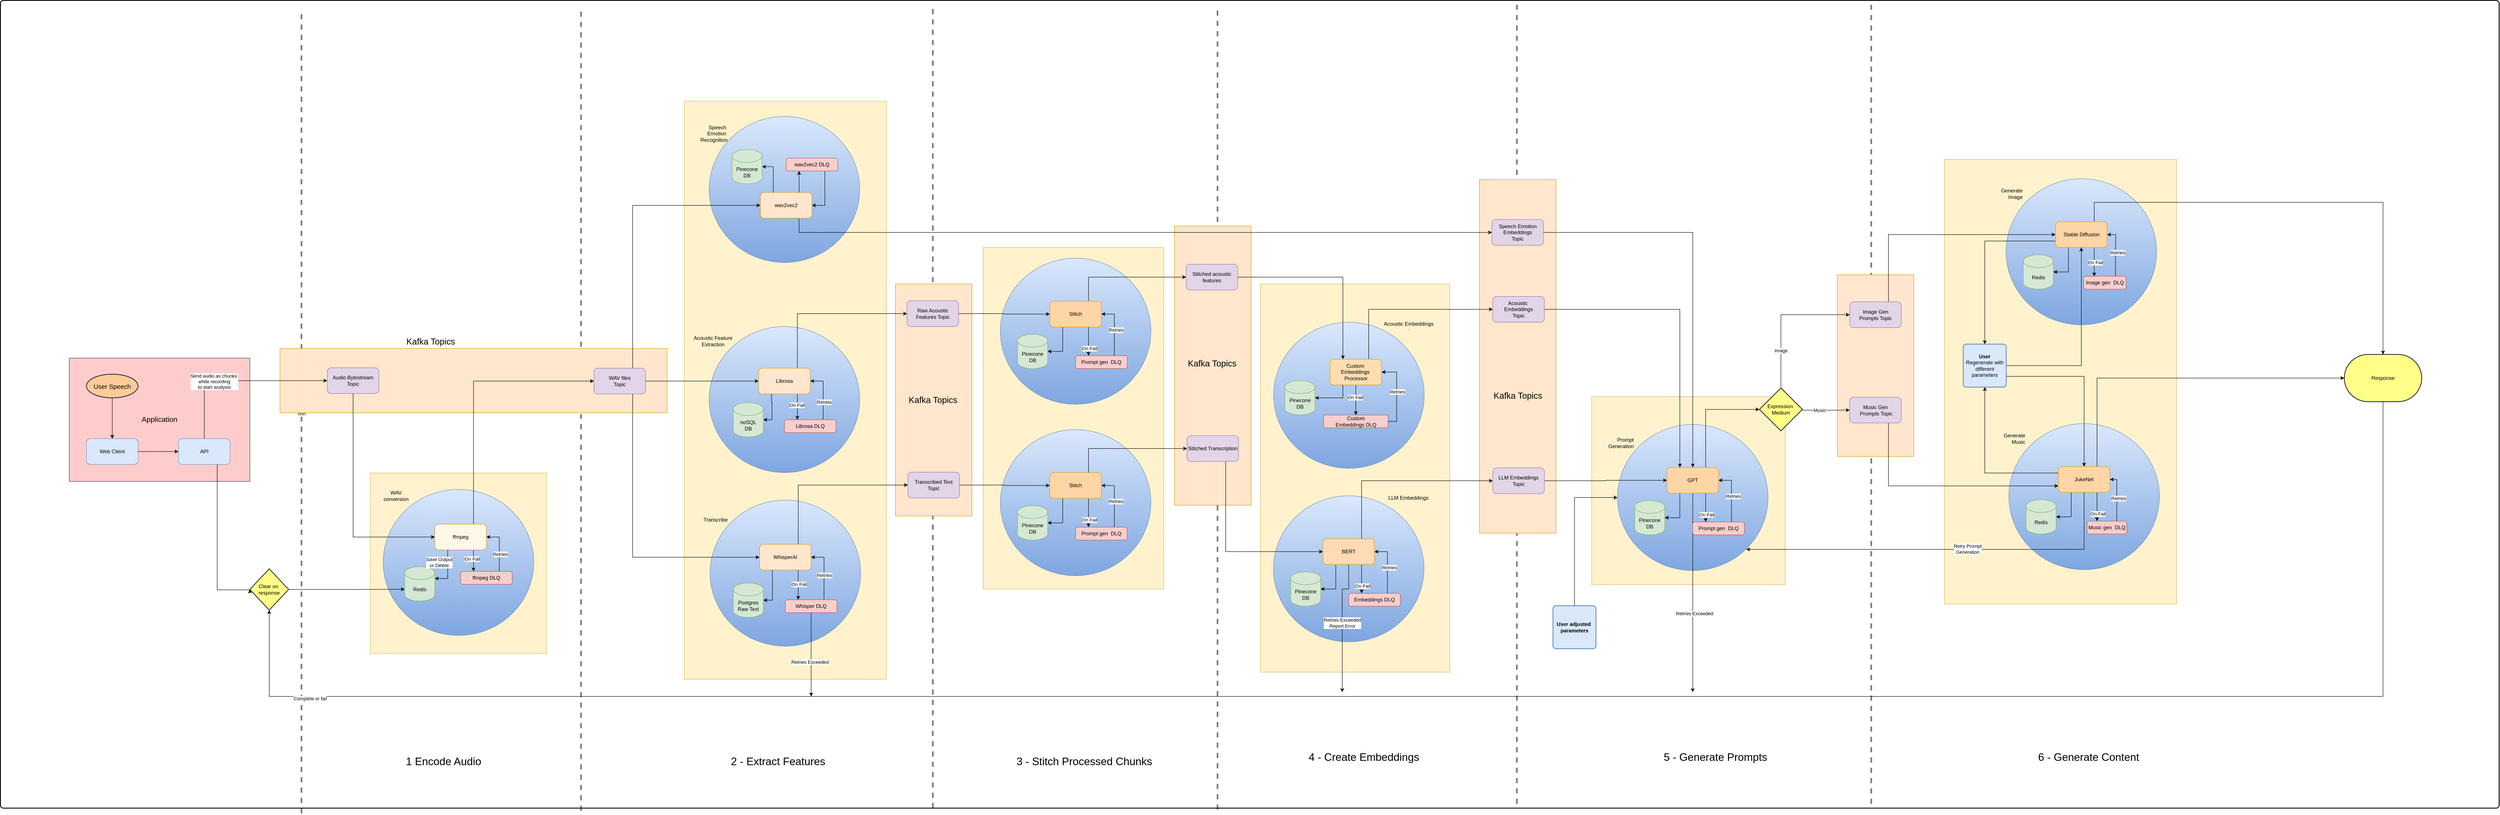 <mxfile version="24.7.7">
  <diagram name="Page-1" id="VEQwehc2swYP7fJCZUeo">
    <mxGraphModel dx="4490" dy="4555" grid="1" gridSize="10" guides="1" tooltips="1" connect="1" arrows="1" fold="1" page="1" pageScale="1" pageWidth="850" pageHeight="1100" math="0" shadow="0">
      <root>
        <mxCell id="0" />
        <mxCell id="1" parent="0" />
        <mxCell id="8UidpD8ADYZxRoYTQ9N2-155" value="" style="rounded=1;whiteSpace=wrap;html=1;absoluteArcSize=1;arcSize=14;strokeWidth=2;" vertex="1" parent="1">
          <mxGeometry x="-530" y="-770" width="5810" height="1880" as="geometry" />
        </mxCell>
        <mxCell id="8UidpD8ADYZxRoYTQ9N2-154" value="" style="endArrow=none;dashed=1;html=1;rounded=0;strokeWidth=4;curved=0;jumpStyle=gap;jumpSize=24;opacity=50;" edge="1" parent="1">
          <mxGeometry width="50" height="50" relative="1" as="geometry">
            <mxPoint x="2300" y="1113.5" as="sourcePoint" />
            <mxPoint x="2300" y="-746.5" as="targetPoint" />
          </mxGeometry>
        </mxCell>
        <mxCell id="8UidpD8ADYZxRoYTQ9N2-145" value="" style="rounded=0;whiteSpace=wrap;html=1;fillColor=#ffe6cc;strokeColor=#d79b00;" vertex="1" parent="1">
          <mxGeometry x="2200" y="-245" width="178" height="650" as="geometry" />
        </mxCell>
        <mxCell id="8UidpD8ADYZxRoYTQ9N2-117" value="" style="rounded=0;whiteSpace=wrap;html=1;fillColor=#fff2cc;strokeColor=#d6b656;" vertex="1" parent="1">
          <mxGeometry x="1755" y="-195" width="420" height="795" as="geometry" />
        </mxCell>
        <mxCell id="8UidpD8ADYZxRoYTQ9N2-134" value="" style="verticalLabelPosition=bottom;verticalAlign=top;html=1;shape=mxgraph.flowchart.on-page_reference;fillColor=#dae8fc;strokeColor=#6c8ebf;gradientColor=#7ea6e0;" vertex="1" parent="1">
          <mxGeometry x="1795" y="-170" width="350" height="340" as="geometry" />
        </mxCell>
        <mxCell id="8UidpD8ADYZxRoYTQ9N2-118" value="" style="verticalLabelPosition=bottom;verticalAlign=top;html=1;shape=mxgraph.flowchart.on-page_reference;fillColor=#dae8fc;strokeColor=#6c8ebf;gradientColor=#7ea6e0;" vertex="1" parent="1">
          <mxGeometry x="1795" y="229" width="350" height="340" as="geometry" />
        </mxCell>
        <mxCell id="8UidpD8ADYZxRoYTQ9N2-72" value="&lt;font style=&quot;font-size: 17px;&quot;&gt;Application&lt;/font&gt;" style="rounded=0;whiteSpace=wrap;html=1;fillColor=#ffcccc;strokeColor=#36393d;" vertex="1" parent="1">
          <mxGeometry x="-370" y="62.5" width="420" height="287" as="geometry" />
        </mxCell>
        <mxCell id="8UidpD8ADYZxRoYTQ9N2-71" value="" style="rounded=0;whiteSpace=wrap;html=1;fillColor=#fff2cc;strokeColor=#d6b656;" vertex="1" parent="1">
          <mxGeometry x="3170" y="152" width="450" height="438" as="geometry" />
        </mxCell>
        <mxCell id="8UidpD8ADYZxRoYTQ9N2-70" value="" style="rounded=0;whiteSpace=wrap;html=1;fillColor=#fff2cc;strokeColor=#d6b656;" vertex="1" parent="1">
          <mxGeometry x="330" y="330" width="410" height="420" as="geometry" />
        </mxCell>
        <mxCell id="8UidpD8ADYZxRoYTQ9N2-68" value="" style="rounded=0;whiteSpace=wrap;html=1;fillColor=#fff2cc;strokeColor=#d6b656;" vertex="1" parent="1">
          <mxGeometry x="1060" y="-535.5" width="470" height="1345.5" as="geometry" />
        </mxCell>
        <mxCell id="8UidpD8ADYZxRoYTQ9N2-67" value="" style="rounded=0;whiteSpace=wrap;html=1;fillColor=#fff2cc;strokeColor=#d6b656;" vertex="1" parent="1">
          <mxGeometry x="2400" y="-110" width="440" height="903.5" as="geometry" />
        </mxCell>
        <mxCell id="8UidpD8ADYZxRoYTQ9N2-66" value="" style="rounded=0;whiteSpace=wrap;html=1;fillColor=#fff2cc;strokeColor=#d6b656;" vertex="1" parent="1">
          <mxGeometry x="3990" y="-400" width="540" height="1035" as="geometry" />
        </mxCell>
        <mxCell id="8UidpD8ADYZxRoYTQ9N2-42" value="nnn" style="endArrow=none;dashed=1;html=1;rounded=0;strokeWidth=4;curved=0;jumpStyle=none;jumpSize=24;opacity=50;flowAnimation=0;" edge="1" parent="1">
          <mxGeometry width="50" height="50" relative="1" as="geometry">
            <mxPoint x="170.0" y="1122" as="sourcePoint" />
            <mxPoint x="170.0" y="-738" as="targetPoint" />
          </mxGeometry>
        </mxCell>
        <mxCell id="8UidpD8ADYZxRoYTQ9N2-41" value="" style="endArrow=none;dashed=1;html=1;rounded=0;strokeWidth=4;curved=0;jumpStyle=gap;jumpSize=24;opacity=50;" edge="1" parent="1">
          <mxGeometry width="50" height="50" relative="1" as="geometry">
            <mxPoint x="3820" y="1100" as="sourcePoint" />
            <mxPoint x="3820" y="-760" as="targetPoint" />
          </mxGeometry>
        </mxCell>
        <mxCell id="8UidpD8ADYZxRoYTQ9N2-39" value="" style="rounded=0;whiteSpace=wrap;html=1;fillColor=#ffe6cc;strokeColor=#d79b00;" vertex="1" parent="1">
          <mxGeometry x="3741" y="-131.5" width="178" height="423" as="geometry" />
        </mxCell>
        <mxCell id="8UidpD8ADYZxRoYTQ9N2-36" value="" style="endArrow=none;dashed=1;html=1;rounded=0;strokeWidth=4;curved=0;jumpStyle=gap;jumpSize=24;opacity=50;" edge="1" parent="1">
          <mxGeometry width="50" height="50" relative="1" as="geometry">
            <mxPoint x="2996" y="1100" as="sourcePoint" />
            <mxPoint x="2996" y="-760" as="targetPoint" />
          </mxGeometry>
        </mxCell>
        <mxCell id="8UidpD8ADYZxRoYTQ9N2-34" value="nnn" style="endArrow=none;dashed=1;html=1;rounded=0;strokeWidth=4;curved=0;jumpStyle=none;jumpSize=24;opacity=50;flowAnimation=0;" edge="1" parent="1">
          <mxGeometry width="50" height="50" relative="1" as="geometry">
            <mxPoint x="820" y="1116" as="sourcePoint" />
            <mxPoint x="820" y="-744" as="targetPoint" />
          </mxGeometry>
        </mxCell>
        <mxCell id="8UidpD8ADYZxRoYTQ9N2-35" value="" style="endArrow=none;dashed=1;html=1;rounded=0;strokeWidth=4;curved=0;jumpStyle=gap;jumpSize=24;opacity=50;" edge="1" parent="1">
          <mxGeometry width="50" height="50" relative="1" as="geometry">
            <mxPoint x="1638" y="1110" as="sourcePoint" />
            <mxPoint x="1638" y="-750" as="targetPoint" />
          </mxGeometry>
        </mxCell>
        <mxCell id="8UidpD8ADYZxRoYTQ9N2-13" value="" style="verticalLabelPosition=bottom;verticalAlign=top;html=1;shape=mxgraph.flowchart.on-page_reference;fillColor=#dae8fc;strokeColor=#6c8ebf;gradientColor=#7ea6e0;" vertex="1" parent="1">
          <mxGeometry x="4140" y="215" width="350" height="340" as="geometry" />
        </mxCell>
        <mxCell id="8UidpD8ADYZxRoYTQ9N2-1" value="" style="verticalLabelPosition=bottom;verticalAlign=top;html=1;shape=mxgraph.flowchart.on-page_reference;fillColor=#dae8fc;strokeColor=#6c8ebf;gradientColor=#7ea6e0;" vertex="1" parent="1">
          <mxGeometry x="4133.5" y="-355" width="350" height="340" as="geometry" />
        </mxCell>
        <mxCell id="qtRhv1g1hhuLfqnJ4PMB-161" value="" style="verticalLabelPosition=bottom;verticalAlign=top;html=1;shape=mxgraph.flowchart.on-page_reference;fillColor=#dae8fc;strokeColor=#6c8ebf;gradientColor=#7ea6e0;" parent="1" vertex="1">
          <mxGeometry x="3230" y="217" width="350" height="340" as="geometry" />
        </mxCell>
        <mxCell id="qtRhv1g1hhuLfqnJ4PMB-157" value="" style="rounded=0;whiteSpace=wrap;html=1;fillColor=#ffe6cc;strokeColor=#d79b00;" parent="1" vertex="1">
          <mxGeometry x="120" y="40" width="900" height="150" as="geometry" />
        </mxCell>
        <mxCell id="qtRhv1g1hhuLfqnJ4PMB-156" value="" style="rounded=0;whiteSpace=wrap;html=1;fillColor=#ffe6cc;strokeColor=#d79b00;" parent="1" vertex="1">
          <mxGeometry x="2909" y="-353" width="178" height="823" as="geometry" />
        </mxCell>
        <mxCell id="qtRhv1g1hhuLfqnJ4PMB-155" value="" style="rounded=0;whiteSpace=wrap;html=1;fillColor=#ffe6cc;strokeColor=#d79b00;" parent="1" vertex="1">
          <mxGeometry x="1551" y="-110" width="178" height="540" as="geometry" />
        </mxCell>
        <mxCell id="qtRhv1g1hhuLfqnJ4PMB-152" value="" style="verticalLabelPosition=bottom;verticalAlign=top;html=1;shape=mxgraph.flowchart.on-page_reference;fillColor=#dae8fc;strokeColor=#6c8ebf;gradientColor=#7ea6e0;" parent="1" vertex="1">
          <mxGeometry x="360" y="368" width="350" height="340" as="geometry" />
        </mxCell>
        <mxCell id="qtRhv1g1hhuLfqnJ4PMB-147" value="" style="verticalLabelPosition=bottom;verticalAlign=top;html=1;shape=mxgraph.flowchart.on-page_reference;fillColor=#dae8fc;strokeColor=#6c8ebf;gradientColor=#7ea6e0;" parent="1" vertex="1">
          <mxGeometry x="2430.5" y="-21" width="350" height="340" as="geometry" />
        </mxCell>
        <mxCell id="qtRhv1g1hhuLfqnJ4PMB-146" value="" style="verticalLabelPosition=bottom;verticalAlign=top;html=1;shape=mxgraph.flowchart.on-page_reference;fillColor=#dae8fc;strokeColor=#6c8ebf;gradientColor=#7ea6e0;" parent="1" vertex="1">
          <mxGeometry x="2430" y="383" width="350" height="340" as="geometry" />
        </mxCell>
        <mxCell id="qtRhv1g1hhuLfqnJ4PMB-143" value="" style="verticalLabelPosition=bottom;verticalAlign=top;html=1;shape=mxgraph.flowchart.on-page_reference;fillColor=#dae8fc;strokeColor=#6c8ebf;gradientColor=#7ea6e0;" parent="1" vertex="1">
          <mxGeometry x="1120" y="393" width="350" height="340" as="geometry" />
        </mxCell>
        <mxCell id="qtRhv1g1hhuLfqnJ4PMB-142" value="" style="verticalLabelPosition=bottom;verticalAlign=top;html=1;shape=mxgraph.flowchart.on-page_reference;fillColor=#dae8fc;strokeColor=#6c8ebf;gradientColor=#7ea6e0;" parent="1" vertex="1">
          <mxGeometry x="1118" y="-500" width="350" height="340" as="geometry" />
        </mxCell>
        <mxCell id="qtRhv1g1hhuLfqnJ4PMB-141" value="" style="verticalLabelPosition=bottom;verticalAlign=top;html=1;shape=mxgraph.flowchart.on-page_reference;fillColor=#dae8fc;strokeColor=#6c8ebf;gradientColor=#7ea6e0;" parent="1" vertex="1">
          <mxGeometry x="1118" y="-11" width="350" height="340" as="geometry" />
        </mxCell>
        <mxCell id="qtRhv1g1hhuLfqnJ4PMB-87" style="edgeStyle=orthogonalEdgeStyle;rounded=0;orthogonalLoop=1;jettySize=auto;html=1;exitX=1;exitY=0.5;exitDx=0;exitDy=0;entryX=0;entryY=0.5;entryDx=0;entryDy=0;" parent="1" source="qtRhv1g1hhuLfqnJ4PMB-1" target="qtRhv1g1hhuLfqnJ4PMB-2" edge="1">
          <mxGeometry relative="1" as="geometry" />
        </mxCell>
        <mxCell id="qtRhv1g1hhuLfqnJ4PMB-1" value="Web Client" style="rounded=1;whiteSpace=wrap;html=1;fillColor=#dae8fc;strokeColor=#6c8ebf;" parent="1" vertex="1">
          <mxGeometry x="-330" y="250" width="120" height="60" as="geometry" />
        </mxCell>
        <mxCell id="qtRhv1g1hhuLfqnJ4PMB-4" style="edgeStyle=orthogonalEdgeStyle;rounded=0;orthogonalLoop=1;jettySize=auto;html=1;exitX=0.5;exitY=0;exitDx=0;exitDy=0;entryX=0;entryY=0.5;entryDx=0;entryDy=0;" parent="1" source="qtRhv1g1hhuLfqnJ4PMB-2" target="qtRhv1g1hhuLfqnJ4PMB-3" edge="1">
          <mxGeometry relative="1" as="geometry" />
        </mxCell>
        <mxCell id="qtRhv1g1hhuLfqnJ4PMB-96" value="Send audio as chunks&amp;nbsp;&lt;div&gt;while recording&lt;/div&gt;&lt;div&gt;to start analysis&lt;/div&gt;" style="edgeLabel;html=1;align=center;verticalAlign=middle;resizable=0;points=[];" parent="qtRhv1g1hhuLfqnJ4PMB-4" vertex="1" connectable="0">
          <mxGeometry x="-0.251" y="-2" relative="1" as="geometry">
            <mxPoint as="offset" />
          </mxGeometry>
        </mxCell>
        <mxCell id="qtRhv1g1hhuLfqnJ4PMB-2" value="API" style="rounded=1;whiteSpace=wrap;html=1;fillColor=#dae8fc;strokeColor=#6c8ebf;" parent="1" vertex="1">
          <mxGeometry x="-116" y="250" width="120" height="60" as="geometry" />
        </mxCell>
        <mxCell id="qtRhv1g1hhuLfqnJ4PMB-17" style="edgeStyle=orthogonalEdgeStyle;rounded=0;orthogonalLoop=1;jettySize=auto;html=1;exitX=0.5;exitY=1;exitDx=0;exitDy=0;entryX=0;entryY=0.5;entryDx=0;entryDy=0;" parent="1" source="qtRhv1g1hhuLfqnJ4PMB-3" target="qtRhv1g1hhuLfqnJ4PMB-5" edge="1">
          <mxGeometry relative="1" as="geometry" />
        </mxCell>
        <mxCell id="qtRhv1g1hhuLfqnJ4PMB-3" value="Audio Bytestream&lt;div&gt;Topic&lt;/div&gt;" style="rounded=1;whiteSpace=wrap;html=1;fillColor=#e1d5e7;strokeColor=#9673a6;" parent="1" vertex="1">
          <mxGeometry x="230" y="85" width="120" height="60" as="geometry" />
        </mxCell>
        <mxCell id="qtRhv1g1hhuLfqnJ4PMB-16" style="edgeStyle=orthogonalEdgeStyle;rounded=0;orthogonalLoop=1;jettySize=auto;html=1;exitX=0.75;exitY=0;exitDx=0;exitDy=0;entryX=0;entryY=0.5;entryDx=0;entryDy=0;" parent="1" source="qtRhv1g1hhuLfqnJ4PMB-5" target="qtRhv1g1hhuLfqnJ4PMB-9" edge="1">
          <mxGeometry relative="1" as="geometry" />
        </mxCell>
        <mxCell id="qtRhv1g1hhuLfqnJ4PMB-20" style="edgeStyle=orthogonalEdgeStyle;rounded=0;orthogonalLoop=1;jettySize=auto;html=1;exitX=0.75;exitY=1;exitDx=0;exitDy=0;entryX=0.25;entryY=0;entryDx=0;entryDy=0;" parent="1" source="qtRhv1g1hhuLfqnJ4PMB-5" target="qtRhv1g1hhuLfqnJ4PMB-19" edge="1">
          <mxGeometry relative="1" as="geometry" />
        </mxCell>
        <mxCell id="qtRhv1g1hhuLfqnJ4PMB-132" value="On Fail" style="edgeLabel;html=1;align=center;verticalAlign=middle;resizable=0;points=[];" parent="qtRhv1g1hhuLfqnJ4PMB-20" vertex="1" connectable="0">
          <mxGeometry x="-0.181" y="-3" relative="1" as="geometry">
            <mxPoint as="offset" />
          </mxGeometry>
        </mxCell>
        <mxCell id="qtRhv1g1hhuLfqnJ4PMB-5" value="ffmpeg" style="rounded=1;whiteSpace=wrap;html=1;fillColor=#FFF7E8;strokeColor=#d79b00;" parent="1" vertex="1">
          <mxGeometry x="480" y="449" width="120" height="60" as="geometry" />
        </mxCell>
        <mxCell id="qtRhv1g1hhuLfqnJ4PMB-8" value="WAV conversion" style="text;html=1;align=center;verticalAlign=middle;whiteSpace=wrap;rounded=0;" parent="1" vertex="1">
          <mxGeometry x="360" y="368" width="60" height="30" as="geometry" />
        </mxCell>
        <mxCell id="qtRhv1g1hhuLfqnJ4PMB-18" style="edgeStyle=orthogonalEdgeStyle;rounded=0;orthogonalLoop=1;jettySize=auto;html=1;exitX=0.75;exitY=1;exitDx=0;exitDy=0;entryX=0;entryY=0.5;entryDx=0;entryDy=0;" parent="1" source="qtRhv1g1hhuLfqnJ4PMB-9" target="qtRhv1g1hhuLfqnJ4PMB-11" edge="1">
          <mxGeometry relative="1" as="geometry">
            <Array as="points">
              <mxPoint x="940" y="526" />
            </Array>
          </mxGeometry>
        </mxCell>
        <mxCell id="qtRhv1g1hhuLfqnJ4PMB-59" style="edgeStyle=orthogonalEdgeStyle;rounded=0;orthogonalLoop=1;jettySize=auto;html=1;exitX=0.75;exitY=0;exitDx=0;exitDy=0;entryX=0;entryY=0.5;entryDx=0;entryDy=0;" parent="1" source="qtRhv1g1hhuLfqnJ4PMB-9" target="qtRhv1g1hhuLfqnJ4PMB-58" edge="1">
          <mxGeometry relative="1" as="geometry">
            <Array as="points">
              <mxPoint x="940" y="-293" />
            </Array>
          </mxGeometry>
        </mxCell>
        <mxCell id="qtRhv1g1hhuLfqnJ4PMB-153" style="edgeStyle=orthogonalEdgeStyle;rounded=0;orthogonalLoop=1;jettySize=auto;html=1;exitX=1;exitY=0.5;exitDx=0;exitDy=0;entryX=0;entryY=0.5;entryDx=0;entryDy=0;" parent="1" source="qtRhv1g1hhuLfqnJ4PMB-9" target="qtRhv1g1hhuLfqnJ4PMB-42" edge="1">
          <mxGeometry relative="1" as="geometry" />
        </mxCell>
        <mxCell id="qtRhv1g1hhuLfqnJ4PMB-9" value="WAV files&lt;div&gt;Topic&lt;/div&gt;" style="rounded=1;whiteSpace=wrap;html=1;fillColor=#e1d5e7;strokeColor=#9673a6;" parent="1" vertex="1">
          <mxGeometry x="850" y="86" width="120" height="60" as="geometry" />
        </mxCell>
        <mxCell id="qtRhv1g1hhuLfqnJ4PMB-27" style="edgeStyle=orthogonalEdgeStyle;rounded=0;orthogonalLoop=1;jettySize=auto;html=1;exitX=0.75;exitY=0;exitDx=0;exitDy=0;entryX=0;entryY=0.5;entryDx=0;entryDy=0;" parent="1" source="qtRhv1g1hhuLfqnJ4PMB-11" target="qtRhv1g1hhuLfqnJ4PMB-14" edge="1">
          <mxGeometry relative="1" as="geometry" />
        </mxCell>
        <mxCell id="qtRhv1g1hhuLfqnJ4PMB-34" style="edgeStyle=orthogonalEdgeStyle;rounded=0;orthogonalLoop=1;jettySize=auto;html=1;exitX=0.75;exitY=1;exitDx=0;exitDy=0;entryX=0.25;entryY=0;entryDx=0;entryDy=0;" parent="1" source="qtRhv1g1hhuLfqnJ4PMB-11" target="qtRhv1g1hhuLfqnJ4PMB-31" edge="1">
          <mxGeometry relative="1" as="geometry" />
        </mxCell>
        <mxCell id="qtRhv1g1hhuLfqnJ4PMB-36" value="On Fail" style="edgeLabel;html=1;align=center;verticalAlign=middle;resizable=0;points=[];" parent="qtRhv1g1hhuLfqnJ4PMB-34" vertex="1" connectable="0">
          <mxGeometry x="0.654" y="2" relative="1" as="geometry">
            <mxPoint y="-24" as="offset" />
          </mxGeometry>
        </mxCell>
        <mxCell id="qtRhv1g1hhuLfqnJ4PMB-11" value="WhisperAI" style="rounded=1;whiteSpace=wrap;html=1;fillColor=#ffe6cc;strokeColor=#d79b00;" parent="1" vertex="1">
          <mxGeometry x="1235" y="496" width="120" height="60" as="geometry" />
        </mxCell>
        <mxCell id="qtRhv1g1hhuLfqnJ4PMB-12" value="Transcribe" style="text;html=1;align=center;verticalAlign=middle;whiteSpace=wrap;rounded=0;" parent="1" vertex="1">
          <mxGeometry x="1103" y="429" width="60" height="20" as="geometry" />
        </mxCell>
        <mxCell id="8UidpD8ADYZxRoYTQ9N2-132" style="edgeStyle=orthogonalEdgeStyle;rounded=0;orthogonalLoop=1;jettySize=auto;html=1;exitX=1;exitY=0.5;exitDx=0;exitDy=0;entryX=0;entryY=0.5;entryDx=0;entryDy=0;" edge="1" parent="1" source="qtRhv1g1hhuLfqnJ4PMB-14" target="8UidpD8ADYZxRoYTQ9N2-123">
          <mxGeometry relative="1" as="geometry" />
        </mxCell>
        <mxCell id="qtRhv1g1hhuLfqnJ4PMB-14" value="Transcribed Text&lt;div&gt;Topic&lt;/div&gt;" style="rounded=1;whiteSpace=wrap;html=1;fillColor=#e1d5e7;strokeColor=#9673a6;" parent="1" vertex="1">
          <mxGeometry x="1580" y="328" width="120" height="60" as="geometry" />
        </mxCell>
        <mxCell id="qtRhv1g1hhuLfqnJ4PMB-23" style="edgeStyle=orthogonalEdgeStyle;rounded=0;orthogonalLoop=1;jettySize=auto;html=1;exitX=0.75;exitY=0;exitDx=0;exitDy=0;entryX=1;entryY=0.5;entryDx=0;entryDy=0;" parent="1" source="qtRhv1g1hhuLfqnJ4PMB-19" target="qtRhv1g1hhuLfqnJ4PMB-5" edge="1">
          <mxGeometry relative="1" as="geometry" />
        </mxCell>
        <mxCell id="qtRhv1g1hhuLfqnJ4PMB-186" value="Retries" style="edgeLabel;html=1;align=center;verticalAlign=middle;resizable=0;points=[];" parent="qtRhv1g1hhuLfqnJ4PMB-23" vertex="1" connectable="0">
          <mxGeometry x="-0.255" y="-2" relative="1" as="geometry">
            <mxPoint y="1" as="offset" />
          </mxGeometry>
        </mxCell>
        <mxCell id="qtRhv1g1hhuLfqnJ4PMB-19" value="ffmpeg DLQ" style="rounded=1;whiteSpace=wrap;html=1;fillColor=#f8cecc;strokeColor=#b85450;" parent="1" vertex="1">
          <mxGeometry x="540" y="559" width="120" height="30" as="geometry" />
        </mxCell>
        <mxCell id="qtRhv1g1hhuLfqnJ4PMB-21" value="&lt;div&gt;Redis&lt;/div&gt;" style="shape=cylinder3;whiteSpace=wrap;html=1;boundedLbl=1;backgroundOutline=1;size=15;fillColor=#d5e8d4;strokeColor=#82b366;" parent="1" vertex="1">
          <mxGeometry x="410" y="548" width="70" height="80" as="geometry" />
        </mxCell>
        <mxCell id="qtRhv1g1hhuLfqnJ4PMB-22" style="edgeStyle=orthogonalEdgeStyle;rounded=0;orthogonalLoop=1;jettySize=auto;html=1;exitX=0.25;exitY=1;exitDx=0;exitDy=0;entryX=1;entryY=0;entryDx=0;entryDy=27.5;entryPerimeter=0;" parent="1" source="qtRhv1g1hhuLfqnJ4PMB-5" target="qtRhv1g1hhuLfqnJ4PMB-21" edge="1">
          <mxGeometry relative="1" as="geometry" />
        </mxCell>
        <mxCell id="qtRhv1g1hhuLfqnJ4PMB-26" value="Save Output&lt;div&gt;or Delete&lt;/div&gt;" style="edgeLabel;html=1;align=center;verticalAlign=middle;resizable=0;points=[];" parent="qtRhv1g1hhuLfqnJ4PMB-22" vertex="1" connectable="0">
          <mxGeometry x="0.094" relative="1" as="geometry">
            <mxPoint x="-20" y="-24" as="offset" />
          </mxGeometry>
        </mxCell>
        <mxCell id="qtRhv1g1hhuLfqnJ4PMB-56" style="edgeStyle=orthogonalEdgeStyle;rounded=0;orthogonalLoop=1;jettySize=auto;html=1;exitX=0.25;exitY=1;exitDx=0;exitDy=0;entryX=1;entryY=0.5;entryDx=0;entryDy=0;entryPerimeter=0;" parent="1" source="qtRhv1g1hhuLfqnJ4PMB-28" target="qtRhv1g1hhuLfqnJ4PMB-55" edge="1">
          <mxGeometry relative="1" as="geometry" />
        </mxCell>
        <mxCell id="qtRhv1g1hhuLfqnJ4PMB-70" style="edgeStyle=orthogonalEdgeStyle;rounded=0;orthogonalLoop=1;jettySize=auto;html=1;exitX=0.75;exitY=1;exitDx=0;exitDy=0;entryX=0.25;entryY=0;entryDx=0;entryDy=0;" parent="1" source="qtRhv1g1hhuLfqnJ4PMB-28" target="qtRhv1g1hhuLfqnJ4PMB-69" edge="1">
          <mxGeometry relative="1" as="geometry" />
        </mxCell>
        <mxCell id="qtRhv1g1hhuLfqnJ4PMB-72" value="On Fail" style="edgeLabel;html=1;align=center;verticalAlign=middle;resizable=0;points=[];" parent="qtRhv1g1hhuLfqnJ4PMB-70" vertex="1" connectable="0">
          <mxGeometry x="0.483" y="2" relative="1" as="geometry">
            <mxPoint as="offset" />
          </mxGeometry>
        </mxCell>
        <mxCell id="qtRhv1g1hhuLfqnJ4PMB-173" style="edgeStyle=orthogonalEdgeStyle;rounded=0;orthogonalLoop=1;jettySize=auto;html=1;exitX=0.75;exitY=0;exitDx=0;exitDy=0;entryX=0;entryY=0.5;entryDx=0;entryDy=0;" parent="1" source="qtRhv1g1hhuLfqnJ4PMB-28" target="qtRhv1g1hhuLfqnJ4PMB-172" edge="1">
          <mxGeometry relative="1" as="geometry" />
        </mxCell>
        <mxCell id="qtRhv1g1hhuLfqnJ4PMB-28" value="BERT" style="rounded=1;whiteSpace=wrap;html=1;fillColor=#FFDAB5;strokeColor=#d79b00;" parent="1" vertex="1">
          <mxGeometry x="2545" y="483" width="120" height="60" as="geometry" />
        </mxCell>
        <mxCell id="qtRhv1g1hhuLfqnJ4PMB-35" style="edgeStyle=orthogonalEdgeStyle;rounded=0;orthogonalLoop=1;jettySize=auto;html=1;exitX=0.75;exitY=0;exitDx=0;exitDy=0;entryX=1;entryY=0.5;entryDx=0;entryDy=0;" parent="1" source="qtRhv1g1hhuLfqnJ4PMB-31" target="qtRhv1g1hhuLfqnJ4PMB-11" edge="1">
          <mxGeometry relative="1" as="geometry" />
        </mxCell>
        <mxCell id="qtRhv1g1hhuLfqnJ4PMB-37" value="Retries" style="edgeLabel;html=1;align=center;verticalAlign=middle;resizable=0;points=[];" parent="qtRhv1g1hhuLfqnJ4PMB-35" vertex="1" connectable="0">
          <mxGeometry x="-0.118" y="-1" relative="1" as="geometry">
            <mxPoint as="offset" />
          </mxGeometry>
        </mxCell>
        <mxCell id="8UidpD8ADYZxRoYTQ9N2-30" style="edgeStyle=orthogonalEdgeStyle;rounded=0;orthogonalLoop=1;jettySize=auto;html=1;exitX=0.5;exitY=1;exitDx=0;exitDy=0;" edge="1" parent="1" source="qtRhv1g1hhuLfqnJ4PMB-31">
          <mxGeometry relative="1" as="geometry">
            <mxPoint x="1355.095" y="850" as="targetPoint" />
          </mxGeometry>
        </mxCell>
        <mxCell id="8UidpD8ADYZxRoYTQ9N2-31" value="Retries Exceeded" style="edgeLabel;html=1;align=center;verticalAlign=middle;resizable=0;points=[];" vertex="1" connectable="0" parent="8UidpD8ADYZxRoYTQ9N2-30">
          <mxGeometry x="0.178" y="-4" relative="1" as="geometry">
            <mxPoint as="offset" />
          </mxGeometry>
        </mxCell>
        <mxCell id="qtRhv1g1hhuLfqnJ4PMB-31" value="Whisper DLQ" style="rounded=1;whiteSpace=wrap;html=1;fillColor=#f8cecc;strokeColor=#b85450;" parent="1" vertex="1">
          <mxGeometry x="1295" y="625" width="120" height="30" as="geometry" />
        </mxCell>
        <mxCell id="qtRhv1g1hhuLfqnJ4PMB-32" value="&lt;div&gt;Postgres&lt;/div&gt;&lt;div&gt;Raw Text&lt;br&gt;&lt;/div&gt;" style="shape=cylinder3;whiteSpace=wrap;html=1;boundedLbl=1;backgroundOutline=1;size=15;fillColor=#d5e8d4;strokeColor=#82b366;" parent="1" vertex="1">
          <mxGeometry x="1174" y="586" width="70" height="80" as="geometry" />
        </mxCell>
        <mxCell id="qtRhv1g1hhuLfqnJ4PMB-33" style="edgeStyle=orthogonalEdgeStyle;rounded=0;orthogonalLoop=1;jettySize=auto;html=1;exitX=0.25;exitY=1;exitDx=0;exitDy=0;entryX=1;entryY=0.5;entryDx=0;entryDy=0;entryPerimeter=0;" parent="1" source="qtRhv1g1hhuLfqnJ4PMB-11" target="qtRhv1g1hhuLfqnJ4PMB-32" edge="1">
          <mxGeometry relative="1" as="geometry" />
        </mxCell>
        <mxCell id="qtRhv1g1hhuLfqnJ4PMB-47" style="edgeStyle=orthogonalEdgeStyle;rounded=0;orthogonalLoop=1;jettySize=auto;html=1;exitX=0.75;exitY=0;exitDx=0;exitDy=0;entryX=0;entryY=0.5;entryDx=0;entryDy=0;" parent="1" source="qtRhv1g1hhuLfqnJ4PMB-42" target="qtRhv1g1hhuLfqnJ4PMB-46" edge="1">
          <mxGeometry relative="1" as="geometry" />
        </mxCell>
        <mxCell id="qtRhv1g1hhuLfqnJ4PMB-136" style="edgeStyle=orthogonalEdgeStyle;rounded=0;orthogonalLoop=1;jettySize=auto;html=1;exitX=0.75;exitY=1;exitDx=0;exitDy=0;entryX=0.25;entryY=0;entryDx=0;entryDy=0;" parent="1" source="qtRhv1g1hhuLfqnJ4PMB-42" target="qtRhv1g1hhuLfqnJ4PMB-60" edge="1">
          <mxGeometry relative="1" as="geometry" />
        </mxCell>
        <mxCell id="qtRhv1g1hhuLfqnJ4PMB-188" value="On Fail" style="edgeLabel;html=1;align=center;verticalAlign=middle;resizable=0;points=[];" parent="qtRhv1g1hhuLfqnJ4PMB-136" vertex="1" connectable="0">
          <mxGeometry x="-0.156" y="-1" relative="1" as="geometry">
            <mxPoint as="offset" />
          </mxGeometry>
        </mxCell>
        <mxCell id="qtRhv1g1hhuLfqnJ4PMB-42" value="Librosa" style="rounded=1;whiteSpace=wrap;html=1;fillColor=#ffe6cc;strokeColor=#d79b00;" parent="1" vertex="1">
          <mxGeometry x="1233" y="86" width="120" height="60" as="geometry" />
        </mxCell>
        <mxCell id="8UidpD8ADYZxRoYTQ9N2-144" style="edgeStyle=orthogonalEdgeStyle;rounded=0;orthogonalLoop=1;jettySize=auto;html=1;exitX=1;exitY=0.5;exitDx=0;exitDy=0;entryX=0;entryY=0.5;entryDx=0;entryDy=0;" edge="1" parent="1" source="qtRhv1g1hhuLfqnJ4PMB-46" target="8UidpD8ADYZxRoYTQ9N2-138">
          <mxGeometry relative="1" as="geometry" />
        </mxCell>
        <mxCell id="qtRhv1g1hhuLfqnJ4PMB-46" value="Raw Acoustic Features Topic" style="rounded=1;whiteSpace=wrap;html=1;fillColor=#e1d5e7;strokeColor=#9673a6;" parent="1" vertex="1">
          <mxGeometry x="1578" y="-71" width="120" height="60" as="geometry" />
        </mxCell>
        <mxCell id="qtRhv1g1hhuLfqnJ4PMB-55" value="&lt;div&gt;Pinecone DB&lt;br&gt;&lt;/div&gt;" style="shape=cylinder3;whiteSpace=wrap;html=1;boundedLbl=1;backgroundOutline=1;size=15;fillColor=#d5e8d4;strokeColor=#82b366;" parent="1" vertex="1">
          <mxGeometry x="2470" y="560" width="70" height="80" as="geometry" />
        </mxCell>
        <mxCell id="qtRhv1g1hhuLfqnJ4PMB-57" value="Acoustic Feature Extraction" style="text;html=1;align=center;verticalAlign=middle;whiteSpace=wrap;rounded=0;" parent="1" vertex="1">
          <mxGeometry x="1080" y="13" width="94" height="20" as="geometry" />
        </mxCell>
        <mxCell id="qtRhv1g1hhuLfqnJ4PMB-148" style="edgeStyle=orthogonalEdgeStyle;rounded=0;orthogonalLoop=1;jettySize=auto;html=1;exitX=0.75;exitY=1;exitDx=0;exitDy=0;entryX=0;entryY=0.5;entryDx=0;entryDy=0;" parent="1" source="qtRhv1g1hhuLfqnJ4PMB-58" target="qtRhv1g1hhuLfqnJ4PMB-106" edge="1">
          <mxGeometry relative="1" as="geometry" />
        </mxCell>
        <mxCell id="qtRhv1g1hhuLfqnJ4PMB-150" style="edgeStyle=orthogonalEdgeStyle;rounded=0;orthogonalLoop=1;jettySize=auto;html=1;exitX=0.75;exitY=0;exitDx=0;exitDy=0;entryX=0.25;entryY=1;entryDx=0;entryDy=0;" parent="1" source="qtRhv1g1hhuLfqnJ4PMB-58" target="qtRhv1g1hhuLfqnJ4PMB-113" edge="1">
          <mxGeometry relative="1" as="geometry" />
        </mxCell>
        <mxCell id="qtRhv1g1hhuLfqnJ4PMB-58" value="wav2vec2" style="rounded=1;whiteSpace=wrap;html=1;fillColor=#ffe6cc;strokeColor=#d79b00;" parent="1" vertex="1">
          <mxGeometry x="1237" y="-323" width="120" height="60" as="geometry" />
        </mxCell>
        <mxCell id="qtRhv1g1hhuLfqnJ4PMB-134" style="edgeStyle=orthogonalEdgeStyle;rounded=0;orthogonalLoop=1;jettySize=auto;html=1;exitX=0.75;exitY=0;exitDx=0;exitDy=0;entryX=1;entryY=0.5;entryDx=0;entryDy=0;" parent="1" source="qtRhv1g1hhuLfqnJ4PMB-60" target="qtRhv1g1hhuLfqnJ4PMB-42" edge="1">
          <mxGeometry relative="1" as="geometry" />
        </mxCell>
        <mxCell id="qtRhv1g1hhuLfqnJ4PMB-187" value="Retreis" style="edgeLabel;html=1;align=center;verticalAlign=middle;resizable=0;points=[];" parent="qtRhv1g1hhuLfqnJ4PMB-134" vertex="1" connectable="0">
          <mxGeometry x="-0.311" y="-2" relative="1" as="geometry">
            <mxPoint as="offset" />
          </mxGeometry>
        </mxCell>
        <mxCell id="qtRhv1g1hhuLfqnJ4PMB-60" value="Librosa DLQ" style="rounded=1;whiteSpace=wrap;html=1;fillColor=#f8cecc;strokeColor=#b85450;" parent="1" vertex="1">
          <mxGeometry x="1293" y="206" width="120" height="30" as="geometry" />
        </mxCell>
        <mxCell id="qtRhv1g1hhuLfqnJ4PMB-65" value="LLM Embeddings" style="text;html=1;align=center;verticalAlign=middle;whiteSpace=wrap;rounded=0;" parent="1" vertex="1">
          <mxGeometry x="2669" y="378" width="150" height="20" as="geometry" />
        </mxCell>
        <mxCell id="qtRhv1g1hhuLfqnJ4PMB-75" style="edgeStyle=orthogonalEdgeStyle;rounded=0;orthogonalLoop=1;jettySize=auto;html=1;exitX=0.5;exitY=1;exitDx=0;exitDy=0;entryX=0.5;entryY=0;entryDx=0;entryDy=0;" parent="1" source="qtRhv1g1hhuLfqnJ4PMB-67" target="qtRhv1g1hhuLfqnJ4PMB-74" edge="1">
          <mxGeometry relative="1" as="geometry" />
        </mxCell>
        <mxCell id="qtRhv1g1hhuLfqnJ4PMB-77" value="On Fail" style="edgeLabel;html=1;align=center;verticalAlign=middle;resizable=0;points=[];" parent="qtRhv1g1hhuLfqnJ4PMB-75" vertex="1" connectable="0">
          <mxGeometry x="-0.183" y="-2" relative="1" as="geometry">
            <mxPoint as="offset" />
          </mxGeometry>
        </mxCell>
        <mxCell id="qtRhv1g1hhuLfqnJ4PMB-82" style="edgeStyle=orthogonalEdgeStyle;rounded=0;orthogonalLoop=1;jettySize=auto;html=1;exitX=0.75;exitY=0;exitDx=0;exitDy=0;entryX=0;entryY=0.5;entryDx=0;entryDy=0;" parent="1" source="qtRhv1g1hhuLfqnJ4PMB-67" target="qtRhv1g1hhuLfqnJ4PMB-81" edge="1">
          <mxGeometry relative="1" as="geometry" />
        </mxCell>
        <mxCell id="qtRhv1g1hhuLfqnJ4PMB-67" value="Custom&amp;nbsp;&lt;div&gt;Embeddings&amp;nbsp;&lt;/div&gt;&lt;div&gt;Processor&lt;/div&gt;" style="rounded=1;whiteSpace=wrap;html=1;fillColor=#FFDDB0;strokeColor=#d79b00;" parent="1" vertex="1">
          <mxGeometry x="2561.5" y="65" width="120" height="60" as="geometry" />
        </mxCell>
        <mxCell id="qtRhv1g1hhuLfqnJ4PMB-71" style="edgeStyle=orthogonalEdgeStyle;rounded=0;orthogonalLoop=1;jettySize=auto;html=1;exitX=0.75;exitY=0;exitDx=0;exitDy=0;entryX=1;entryY=0.5;entryDx=0;entryDy=0;" parent="1" source="qtRhv1g1hhuLfqnJ4PMB-69" target="qtRhv1g1hhuLfqnJ4PMB-28" edge="1">
          <mxGeometry relative="1" as="geometry" />
        </mxCell>
        <mxCell id="qtRhv1g1hhuLfqnJ4PMB-73" value="Retries" style="edgeLabel;html=1;align=center;verticalAlign=middle;resizable=0;points=[];" parent="qtRhv1g1hhuLfqnJ4PMB-71" vertex="1" connectable="0">
          <mxGeometry x="-0.058" y="-4" relative="1" as="geometry">
            <mxPoint as="offset" />
          </mxGeometry>
        </mxCell>
        <mxCell id="8UidpD8ADYZxRoYTQ9N2-28" style="edgeStyle=orthogonalEdgeStyle;rounded=0;orthogonalLoop=1;jettySize=auto;html=1;exitX=0.5;exitY=1;exitDx=0;exitDy=0;" edge="1" parent="1" source="qtRhv1g1hhuLfqnJ4PMB-28">
          <mxGeometry relative="1" as="geometry">
            <mxPoint x="2590" y="840" as="targetPoint" />
            <Array as="points">
              <mxPoint x="2605" y="600" />
              <mxPoint x="2590" y="600" />
              <mxPoint x="2590" y="840" />
            </Array>
          </mxGeometry>
        </mxCell>
        <mxCell id="8UidpD8ADYZxRoYTQ9N2-29" value="Retries Exceeded&lt;div&gt;Report Error&lt;/div&gt;" style="edgeLabel;html=1;align=center;verticalAlign=middle;resizable=0;points=[];" vertex="1" connectable="0" parent="8UidpD8ADYZxRoYTQ9N2-28">
          <mxGeometry x="0.149" y="1" relative="1" as="geometry">
            <mxPoint x="-1" y="-28" as="offset" />
          </mxGeometry>
        </mxCell>
        <mxCell id="qtRhv1g1hhuLfqnJ4PMB-69" value="Embeddings DLQ" style="rounded=1;whiteSpace=wrap;html=1;fillColor=#f8cecc;strokeColor=#b85450;" parent="1" vertex="1">
          <mxGeometry x="2605" y="610" width="120" height="30" as="geometry" />
        </mxCell>
        <mxCell id="qtRhv1g1hhuLfqnJ4PMB-76" style="edgeStyle=orthogonalEdgeStyle;rounded=0;orthogonalLoop=1;jettySize=auto;html=1;exitX=1;exitY=0.5;exitDx=0;exitDy=0;entryX=1;entryY=0.5;entryDx=0;entryDy=0;" parent="1" source="qtRhv1g1hhuLfqnJ4PMB-74" target="qtRhv1g1hhuLfqnJ4PMB-67" edge="1">
          <mxGeometry relative="1" as="geometry" />
        </mxCell>
        <mxCell id="qtRhv1g1hhuLfqnJ4PMB-78" value="Retries" style="edgeLabel;html=1;align=center;verticalAlign=middle;resizable=0;points=[];" parent="qtRhv1g1hhuLfqnJ4PMB-76" vertex="1" connectable="0">
          <mxGeometry x="0.052" y="-1" relative="1" as="geometry">
            <mxPoint as="offset" />
          </mxGeometry>
        </mxCell>
        <mxCell id="qtRhv1g1hhuLfqnJ4PMB-74" value="&lt;div&gt;Custom&lt;/div&gt;Embeddings DLQ" style="rounded=1;whiteSpace=wrap;html=1;fillColor=#f8cecc;strokeColor=#b85450;" parent="1" vertex="1">
          <mxGeometry x="2546.5" y="195" width="150" height="30" as="geometry" />
        </mxCell>
        <mxCell id="qtRhv1g1hhuLfqnJ4PMB-79" value="&lt;div&gt;noSQL&lt;br&gt;&lt;/div&gt;&lt;div&gt;DB&lt;/div&gt;" style="shape=cylinder3;whiteSpace=wrap;html=1;boundedLbl=1;backgroundOutline=1;size=15;fillColor=#d5e8d4;strokeColor=#82b366;" parent="1" vertex="1">
          <mxGeometry x="1174" y="166" width="70" height="80" as="geometry" />
        </mxCell>
        <mxCell id="qtRhv1g1hhuLfqnJ4PMB-185" style="edgeStyle=orthogonalEdgeStyle;rounded=0;orthogonalLoop=1;jettySize=auto;html=1;exitX=1;exitY=0.5;exitDx=0;exitDy=0;entryX=0.25;entryY=0;entryDx=0;entryDy=0;" parent="1" source="qtRhv1g1hhuLfqnJ4PMB-81" target="qtRhv1g1hhuLfqnJ4PMB-165" edge="1">
          <mxGeometry relative="1" as="geometry" />
        </mxCell>
        <mxCell id="qtRhv1g1hhuLfqnJ4PMB-81" value="Acoustic&amp;nbsp;&lt;div&gt;Embeddings&lt;div&gt;Topic&lt;/div&gt;&lt;/div&gt;" style="rounded=1;whiteSpace=wrap;html=1;fillColor=#e1d5e7;strokeColor=#9673a6;" parent="1" vertex="1">
          <mxGeometry x="2940" y="-81" width="120" height="60" as="geometry" />
        </mxCell>
        <mxCell id="qtRhv1g1hhuLfqnJ4PMB-86" style="edgeStyle=orthogonalEdgeStyle;rounded=0;orthogonalLoop=1;jettySize=auto;html=1;entryX=0.5;entryY=0;entryDx=0;entryDy=0;exitX=0.5;exitY=1;exitDx=0;exitDy=0;exitPerimeter=0;" parent="1" source="qtRhv1g1hhuLfqnJ4PMB-159" target="qtRhv1g1hhuLfqnJ4PMB-1" edge="1">
          <mxGeometry relative="1" as="geometry">
            <mxPoint x="-270" y="80" as="sourcePoint" />
          </mxGeometry>
        </mxCell>
        <mxCell id="qtRhv1g1hhuLfqnJ4PMB-90" value="Clear on&amp;nbsp;&lt;div&gt;response&lt;/div&gt;" style="strokeWidth=2;html=1;shape=mxgraph.flowchart.decision;whiteSpace=wrap;fillColor=#ffff88;strokeColor=#36393d;" parent="1" vertex="1">
          <mxGeometry x="50" y="553" width="90" height="96" as="geometry" />
        </mxCell>
        <mxCell id="qtRhv1g1hhuLfqnJ4PMB-92" style="edgeStyle=orthogonalEdgeStyle;rounded=0;orthogonalLoop=1;jettySize=auto;html=1;exitX=1;exitY=0.5;exitDx=0;exitDy=0;exitPerimeter=0;entryX=0;entryY=0;entryDx=0;entryDy=52.5;entryPerimeter=0;" parent="1" source="qtRhv1g1hhuLfqnJ4PMB-90" target="qtRhv1g1hhuLfqnJ4PMB-21" edge="1">
          <mxGeometry relative="1" as="geometry">
            <mxPoint x="134" y="410" as="targetPoint" />
          </mxGeometry>
        </mxCell>
        <mxCell id="qtRhv1g1hhuLfqnJ4PMB-93" value="Response" style="strokeWidth=2;html=1;shape=mxgraph.flowchart.terminator;whiteSpace=wrap;fillColor=#ffff88;strokeColor=#36393d;" parent="1" vertex="1">
          <mxGeometry x="4920" y="54" width="180" height="110" as="geometry" />
        </mxCell>
        <mxCell id="qtRhv1g1hhuLfqnJ4PMB-94" style="edgeStyle=orthogonalEdgeStyle;rounded=0;orthogonalLoop=1;jettySize=auto;html=1;exitX=0.5;exitY=1;exitDx=0;exitDy=0;exitPerimeter=0;entryX=0.5;entryY=1;entryDx=0;entryDy=0;entryPerimeter=0;" parent="1" source="qtRhv1g1hhuLfqnJ4PMB-93" target="qtRhv1g1hhuLfqnJ4PMB-90" edge="1">
          <mxGeometry relative="1" as="geometry">
            <Array as="points">
              <mxPoint x="5010" y="850" />
              <mxPoint x="95" y="850" />
            </Array>
          </mxGeometry>
        </mxCell>
        <mxCell id="qtRhv1g1hhuLfqnJ4PMB-98" value="Complete or fail" style="edgeLabel;html=1;align=center;verticalAlign=middle;resizable=0;points=[];" parent="qtRhv1g1hhuLfqnJ4PMB-94" vertex="1" connectable="0">
          <mxGeometry x="0.898" y="5" relative="1" as="geometry">
            <mxPoint as="offset" />
          </mxGeometry>
        </mxCell>
        <mxCell id="qtRhv1g1hhuLfqnJ4PMB-184" style="edgeStyle=orthogonalEdgeStyle;rounded=0;orthogonalLoop=1;jettySize=auto;html=1;exitX=1;exitY=0.5;exitDx=0;exitDy=0;" parent="1" source="qtRhv1g1hhuLfqnJ4PMB-106" target="qtRhv1g1hhuLfqnJ4PMB-165" edge="1">
          <mxGeometry relative="1" as="geometry" />
        </mxCell>
        <mxCell id="qtRhv1g1hhuLfqnJ4PMB-106" value="Speech Emotion&lt;div&gt;Embeddings&lt;/div&gt;&lt;div&gt;Topic&lt;/div&gt;" style="rounded=1;whiteSpace=wrap;html=1;fillColor=#e1d5e7;strokeColor=#9673a6;" parent="1" vertex="1">
          <mxGeometry x="2938" y="-260" width="120" height="60" as="geometry" />
        </mxCell>
        <mxCell id="qtRhv1g1hhuLfqnJ4PMB-109" value="Pinecone DB" style="shape=cylinder3;whiteSpace=wrap;html=1;boundedLbl=1;backgroundOutline=1;size=15;fillColor=#d5e8d4;strokeColor=#82b366;" parent="1" vertex="1">
          <mxGeometry x="1171" y="-423" width="70" height="80" as="geometry" />
        </mxCell>
        <mxCell id="qtRhv1g1hhuLfqnJ4PMB-151" style="edgeStyle=orthogonalEdgeStyle;rounded=0;orthogonalLoop=1;jettySize=auto;html=1;exitX=0.75;exitY=1;exitDx=0;exitDy=0;entryX=1;entryY=0.5;entryDx=0;entryDy=0;" parent="1" source="qtRhv1g1hhuLfqnJ4PMB-113" target="qtRhv1g1hhuLfqnJ4PMB-58" edge="1">
          <mxGeometry relative="1" as="geometry" />
        </mxCell>
        <mxCell id="qtRhv1g1hhuLfqnJ4PMB-113" value="wav2vec2 DLQ" style="rounded=1;whiteSpace=wrap;html=1;fillColor=#f8cecc;strokeColor=#b85450;" parent="1" vertex="1">
          <mxGeometry x="1297" y="-403" width="120" height="30" as="geometry" />
        </mxCell>
        <mxCell id="qtRhv1g1hhuLfqnJ4PMB-120" value="Acoustic Embeddings" style="text;html=1;align=center;verticalAlign=middle;whiteSpace=wrap;rounded=0;" parent="1" vertex="1">
          <mxGeometry x="2681.5" y="-27" width="125" height="20" as="geometry" />
        </mxCell>
        <mxCell id="qtRhv1g1hhuLfqnJ4PMB-121" value="`" style="text;html=1;align=center;verticalAlign=middle;resizable=0;points=[];autosize=1;strokeColor=none;fillColor=none;" parent="1" vertex="1">
          <mxGeometry x="2730" y="-15" width="30" height="30" as="geometry" />
        </mxCell>
        <mxCell id="qtRhv1g1hhuLfqnJ4PMB-122" style="edgeStyle=orthogonalEdgeStyle;rounded=0;orthogonalLoop=1;jettySize=auto;html=1;exitX=0.5;exitY=1;exitDx=0;exitDy=0;" parent="1" source="qtRhv1g1hhuLfqnJ4PMB-60" target="qtRhv1g1hhuLfqnJ4PMB-60" edge="1">
          <mxGeometry relative="1" as="geometry" />
        </mxCell>
        <mxCell id="qtRhv1g1hhuLfqnJ4PMB-126" value="Pinecone DB" style="shape=cylinder3;whiteSpace=wrap;html=1;boundedLbl=1;backgroundOutline=1;size=15;fillColor=#d5e8d4;strokeColor=#82b366;" parent="1" vertex="1">
          <mxGeometry x="2456.5" y="115" width="70" height="80" as="geometry" />
        </mxCell>
        <mxCell id="qtRhv1g1hhuLfqnJ4PMB-84" value="Speech&amp;nbsp;&lt;div&gt;Emotion&amp;nbsp;&lt;/div&gt;&lt;div&gt;Recognition&lt;/div&gt;" style="text;html=1;align=right;verticalAlign=middle;whiteSpace=wrap;rounded=0;" parent="1" vertex="1">
          <mxGeometry x="983" y="-470" width="180" height="20" as="geometry" />
        </mxCell>
        <mxCell id="qtRhv1g1hhuLfqnJ4PMB-137" style="edgeStyle=orthogonalEdgeStyle;rounded=0;orthogonalLoop=1;jettySize=auto;html=1;exitX=0.25;exitY=1;exitDx=0;exitDy=0;entryX=1;entryY=0.5;entryDx=0;entryDy=0;entryPerimeter=0;" parent="1" source="qtRhv1g1hhuLfqnJ4PMB-42" target="qtRhv1g1hhuLfqnJ4PMB-79" edge="1">
          <mxGeometry relative="1" as="geometry" />
        </mxCell>
        <mxCell id="qtRhv1g1hhuLfqnJ4PMB-138" style="edgeStyle=orthogonalEdgeStyle;rounded=0;orthogonalLoop=1;jettySize=auto;html=1;exitX=0.25;exitY=1;exitDx=0;exitDy=0;entryX=1;entryY=0.5;entryDx=0;entryDy=0;entryPerimeter=0;" parent="1" source="qtRhv1g1hhuLfqnJ4PMB-67" target="qtRhv1g1hhuLfqnJ4PMB-126" edge="1">
          <mxGeometry relative="1" as="geometry" />
        </mxCell>
        <mxCell id="qtRhv1g1hhuLfqnJ4PMB-149" style="edgeStyle=orthogonalEdgeStyle;rounded=0;orthogonalLoop=1;jettySize=auto;html=1;exitX=0.25;exitY=0;exitDx=0;exitDy=0;entryX=1;entryY=0.5;entryDx=0;entryDy=0;entryPerimeter=0;" parent="1" source="qtRhv1g1hhuLfqnJ4PMB-58" target="qtRhv1g1hhuLfqnJ4PMB-109" edge="1">
          <mxGeometry relative="1" as="geometry" />
        </mxCell>
        <mxCell id="qtRhv1g1hhuLfqnJ4PMB-158" style="edgeStyle=orthogonalEdgeStyle;rounded=0;orthogonalLoop=1;jettySize=auto;html=1;exitX=1;exitY=0;exitDx=0;exitDy=0;entryX=0;entryY=0.5;entryDx=0;entryDy=0;entryPerimeter=0;" parent="1" target="qtRhv1g1hhuLfqnJ4PMB-90" edge="1">
          <mxGeometry relative="1" as="geometry">
            <Array as="points">
              <mxPoint x="-26" y="602" />
            </Array>
            <mxPoint x="-26" y="310" as="sourcePoint" />
          </mxGeometry>
        </mxCell>
        <mxCell id="qtRhv1g1hhuLfqnJ4PMB-159" value="&lt;font style=&quot;font-size: 15px;&quot;&gt;User Speech&lt;/font&gt;" style="strokeWidth=2;html=1;shape=mxgraph.flowchart.start_1;whiteSpace=wrap;fillColor=#ffcc99;strokeColor=#36393d;" parent="1" vertex="1">
          <mxGeometry x="-330" y="100" width="120" height="55" as="geometry" />
        </mxCell>
        <mxCell id="qtRhv1g1hhuLfqnJ4PMB-162" style="edgeStyle=orthogonalEdgeStyle;rounded=0;orthogonalLoop=1;jettySize=auto;html=1;exitX=0.25;exitY=1;exitDx=0;exitDy=0;entryX=1;entryY=0.5;entryDx=0;entryDy=0;entryPerimeter=0;" parent="1" source="qtRhv1g1hhuLfqnJ4PMB-165" target="qtRhv1g1hhuLfqnJ4PMB-166" edge="1">
          <mxGeometry relative="1" as="geometry" />
        </mxCell>
        <mxCell id="qtRhv1g1hhuLfqnJ4PMB-163" style="edgeStyle=orthogonalEdgeStyle;rounded=0;orthogonalLoop=1;jettySize=auto;html=1;exitX=0.75;exitY=1;exitDx=0;exitDy=0;entryX=0.25;entryY=0;entryDx=0;entryDy=0;" parent="1" source="qtRhv1g1hhuLfqnJ4PMB-165" target="qtRhv1g1hhuLfqnJ4PMB-171" edge="1">
          <mxGeometry relative="1" as="geometry" />
        </mxCell>
        <mxCell id="qtRhv1g1hhuLfqnJ4PMB-164" value="On Fail" style="edgeLabel;html=1;align=center;verticalAlign=middle;resizable=0;points=[];" parent="qtRhv1g1hhuLfqnJ4PMB-163" vertex="1" connectable="0">
          <mxGeometry x="0.483" y="2" relative="1" as="geometry">
            <mxPoint as="offset" />
          </mxGeometry>
        </mxCell>
        <mxCell id="qtRhv1g1hhuLfqnJ4PMB-176" style="edgeStyle=orthogonalEdgeStyle;rounded=0;orthogonalLoop=1;jettySize=auto;html=1;exitX=0.75;exitY=0;exitDx=0;exitDy=0;entryX=0;entryY=0.5;entryDx=0;entryDy=0;entryPerimeter=0;" parent="1" source="qtRhv1g1hhuLfqnJ4PMB-165" target="qtRhv1g1hhuLfqnJ4PMB-177" edge="1">
          <mxGeometry relative="1" as="geometry" />
        </mxCell>
        <mxCell id="qtRhv1g1hhuLfqnJ4PMB-165" value="GPT" style="rounded=1;whiteSpace=wrap;html=1;fillColor=#FFD5A6;strokeColor=#d79b00;" parent="1" vertex="1">
          <mxGeometry x="3345" y="317" width="120" height="60" as="geometry" />
        </mxCell>
        <mxCell id="qtRhv1g1hhuLfqnJ4PMB-166" value="&lt;div&gt;Pinecone DB&lt;br&gt;&lt;/div&gt;" style="shape=cylinder3;whiteSpace=wrap;html=1;boundedLbl=1;backgroundOutline=1;size=15;fillColor=#d5e8d4;strokeColor=#82b366;" parent="1" vertex="1">
          <mxGeometry x="3270" y="394" width="70" height="80" as="geometry" />
        </mxCell>
        <mxCell id="qtRhv1g1hhuLfqnJ4PMB-167" value="Prompt&lt;div&gt;Generation&lt;/div&gt;" style="text;html=1;align=right;verticalAlign=middle;whiteSpace=wrap;rounded=0;" parent="1" vertex="1">
          <mxGeometry x="3190" y="250" width="80" height="20" as="geometry" />
        </mxCell>
        <mxCell id="qtRhv1g1hhuLfqnJ4PMB-169" style="edgeStyle=orthogonalEdgeStyle;rounded=0;orthogonalLoop=1;jettySize=auto;html=1;exitX=0.75;exitY=0;exitDx=0;exitDy=0;entryX=1;entryY=0.5;entryDx=0;entryDy=0;" parent="1" source="qtRhv1g1hhuLfqnJ4PMB-171" target="qtRhv1g1hhuLfqnJ4PMB-165" edge="1">
          <mxGeometry relative="1" as="geometry" />
        </mxCell>
        <mxCell id="qtRhv1g1hhuLfqnJ4PMB-170" value="Retries" style="edgeLabel;html=1;align=center;verticalAlign=middle;resizable=0;points=[];" parent="qtRhv1g1hhuLfqnJ4PMB-169" vertex="1" connectable="0">
          <mxGeometry x="-0.058" y="-4" relative="1" as="geometry">
            <mxPoint as="offset" />
          </mxGeometry>
        </mxCell>
        <mxCell id="8UidpD8ADYZxRoYTQ9N2-32" style="edgeStyle=orthogonalEdgeStyle;rounded=0;orthogonalLoop=1;jettySize=auto;html=1;exitX=0.5;exitY=1;exitDx=0;exitDy=0;" edge="1" parent="1" source="qtRhv1g1hhuLfqnJ4PMB-165">
          <mxGeometry relative="1" as="geometry">
            <mxPoint x="3405" y="840" as="targetPoint" />
            <Array as="points">
              <mxPoint x="3405" y="620" />
              <mxPoint x="3405" y="620" />
            </Array>
          </mxGeometry>
        </mxCell>
        <mxCell id="8UidpD8ADYZxRoYTQ9N2-33" value="Retries Exceeded" style="edgeLabel;html=1;align=center;verticalAlign=middle;resizable=0;points=[];" vertex="1" connectable="0" parent="8UidpD8ADYZxRoYTQ9N2-32">
          <mxGeometry x="0.207" y="4" relative="1" as="geometry">
            <mxPoint as="offset" />
          </mxGeometry>
        </mxCell>
        <mxCell id="qtRhv1g1hhuLfqnJ4PMB-171" value="Prompt gen &amp;nbsp;DLQ" style="rounded=1;whiteSpace=wrap;html=1;fillColor=#f8cecc;strokeColor=#b85450;" parent="1" vertex="1">
          <mxGeometry x="3405" y="444" width="120" height="30" as="geometry" />
        </mxCell>
        <mxCell id="qtRhv1g1hhuLfqnJ4PMB-174" style="edgeStyle=orthogonalEdgeStyle;rounded=0;orthogonalLoop=1;jettySize=auto;html=1;exitX=1;exitY=0.5;exitDx=0;exitDy=0;entryX=0;entryY=0.5;entryDx=0;entryDy=0;" parent="1" source="qtRhv1g1hhuLfqnJ4PMB-172" target="qtRhv1g1hhuLfqnJ4PMB-165" edge="1">
          <mxGeometry relative="1" as="geometry" />
        </mxCell>
        <mxCell id="qtRhv1g1hhuLfqnJ4PMB-172" value="LLM Embeddings&lt;div&gt;Topic&lt;/div&gt;" style="rounded=1;whiteSpace=wrap;html=1;fillColor=#e1d5e7;strokeColor=#9673a6;" parent="1" vertex="1">
          <mxGeometry x="2940" y="318" width="120" height="60" as="geometry" />
        </mxCell>
        <mxCell id="8UidpD8ADYZxRoYTQ9N2-26" style="edgeStyle=orthogonalEdgeStyle;rounded=0;orthogonalLoop=1;jettySize=auto;html=1;exitX=0.75;exitY=0;exitDx=0;exitDy=0;entryX=0;entryY=0.5;entryDx=0;entryDy=0;" edge="1" parent="1" source="qtRhv1g1hhuLfqnJ4PMB-175" target="8UidpD8ADYZxRoYTQ9N2-6">
          <mxGeometry relative="1" as="geometry" />
        </mxCell>
        <mxCell id="qtRhv1g1hhuLfqnJ4PMB-175" value="&lt;div&gt;Image Gen&lt;/div&gt;&lt;div&gt;Prompts Topic&lt;/div&gt;" style="rounded=1;whiteSpace=wrap;html=1;fillColor=#e1d5e7;strokeColor=#9673a6;" parent="1" vertex="1">
          <mxGeometry x="3770" y="-68.5" width="120" height="60" as="geometry" />
        </mxCell>
        <mxCell id="qtRhv1g1hhuLfqnJ4PMB-178" style="edgeStyle=orthogonalEdgeStyle;rounded=0;orthogonalLoop=1;jettySize=auto;html=1;exitX=0.5;exitY=0;exitDx=0;exitDy=0;exitPerimeter=0;entryX=0;entryY=0.5;entryDx=0;entryDy=0;" parent="1" source="qtRhv1g1hhuLfqnJ4PMB-177" target="qtRhv1g1hhuLfqnJ4PMB-175" edge="1">
          <mxGeometry relative="1" as="geometry" />
        </mxCell>
        <mxCell id="qtRhv1g1hhuLfqnJ4PMB-183" value="Image" style="edgeLabel;html=1;align=center;verticalAlign=middle;resizable=0;points=[];" parent="qtRhv1g1hhuLfqnJ4PMB-178" vertex="1" connectable="0">
          <mxGeometry x="-0.365" y="-3" relative="1" as="geometry">
            <mxPoint x="-3" y="18" as="offset" />
          </mxGeometry>
        </mxCell>
        <mxCell id="qtRhv1g1hhuLfqnJ4PMB-180" style="edgeStyle=orthogonalEdgeStyle;rounded=0;orthogonalLoop=1;jettySize=auto;html=1;exitX=1;exitY=0.5;exitDx=0;exitDy=0;exitPerimeter=0;entryX=0;entryY=0.5;entryDx=0;entryDy=0;" parent="1" target="qtRhv1g1hhuLfqnJ4PMB-179" edge="1">
          <mxGeometry relative="1" as="geometry">
            <mxPoint x="3640" y="183.5" as="sourcePoint" />
          </mxGeometry>
        </mxCell>
        <mxCell id="qtRhv1g1hhuLfqnJ4PMB-182" value="Music" style="edgeLabel;html=1;align=center;verticalAlign=middle;resizable=0;points=[];" parent="qtRhv1g1hhuLfqnJ4PMB-180" vertex="1" connectable="0">
          <mxGeometry x="0.015" y="-5" relative="1" as="geometry">
            <mxPoint x="-6" y="-5" as="offset" />
          </mxGeometry>
        </mxCell>
        <mxCell id="qtRhv1g1hhuLfqnJ4PMB-177" value="Expression&amp;nbsp;&lt;div&gt;Medium&lt;/div&gt;" style="strokeWidth=2;html=1;shape=mxgraph.flowchart.decision;whiteSpace=wrap;fillColor=#ffff88;strokeColor=#36393d;" parent="1" vertex="1">
          <mxGeometry x="3560" y="132" width="100" height="100" as="geometry" />
        </mxCell>
        <mxCell id="8UidpD8ADYZxRoYTQ9N2-25" style="edgeStyle=orthogonalEdgeStyle;rounded=0;orthogonalLoop=1;jettySize=auto;html=1;exitX=0.75;exitY=1;exitDx=0;exitDy=0;entryX=0;entryY=0.75;entryDx=0;entryDy=0;" edge="1" parent="1" source="qtRhv1g1hhuLfqnJ4PMB-179" target="8UidpD8ADYZxRoYTQ9N2-18">
          <mxGeometry relative="1" as="geometry" />
        </mxCell>
        <mxCell id="qtRhv1g1hhuLfqnJ4PMB-179" value="Music Gen&lt;div&gt;&amp;nbsp;Prompts Topic&lt;/div&gt;" style="rounded=1;whiteSpace=wrap;html=1;fillColor=#e1d5e7;strokeColor=#9673a6;" parent="1" vertex="1">
          <mxGeometry x="3770" y="153.5" width="120" height="60" as="geometry" />
        </mxCell>
        <mxCell id="8UidpD8ADYZxRoYTQ9N2-2" style="edgeStyle=orthogonalEdgeStyle;rounded=0;orthogonalLoop=1;jettySize=auto;html=1;exitX=0.25;exitY=1;exitDx=0;exitDy=0;entryX=1;entryY=0.5;entryDx=0;entryDy=0;entryPerimeter=0;" edge="1" parent="1" source="8UidpD8ADYZxRoYTQ9N2-6" target="8UidpD8ADYZxRoYTQ9N2-7">
          <mxGeometry relative="1" as="geometry" />
        </mxCell>
        <mxCell id="8UidpD8ADYZxRoYTQ9N2-3" style="edgeStyle=orthogonalEdgeStyle;rounded=0;orthogonalLoop=1;jettySize=auto;html=1;exitX=0.75;exitY=1;exitDx=0;exitDy=0;entryX=0.25;entryY=0;entryDx=0;entryDy=0;" edge="1" parent="1" source="8UidpD8ADYZxRoYTQ9N2-6" target="8UidpD8ADYZxRoYTQ9N2-12">
          <mxGeometry relative="1" as="geometry" />
        </mxCell>
        <mxCell id="8UidpD8ADYZxRoYTQ9N2-4" value="On Fail" style="edgeLabel;html=1;align=center;verticalAlign=middle;resizable=0;points=[];" vertex="1" connectable="0" parent="8UidpD8ADYZxRoYTQ9N2-3">
          <mxGeometry x="0.483" y="2" relative="1" as="geometry">
            <mxPoint y="-15" as="offset" />
          </mxGeometry>
        </mxCell>
        <mxCell id="8UidpD8ADYZxRoYTQ9N2-5" style="edgeStyle=orthogonalEdgeStyle;rounded=0;orthogonalLoop=1;jettySize=auto;html=1;exitX=0.75;exitY=0;exitDx=0;exitDy=0;entryX=0.5;entryY=0;entryDx=0;entryDy=0;entryPerimeter=0;" edge="1" parent="1" source="8UidpD8ADYZxRoYTQ9N2-6" target="qtRhv1g1hhuLfqnJ4PMB-93">
          <mxGeometry relative="1" as="geometry">
            <mxPoint x="5033.5" y="-390" as="targetPoint" />
            <Array as="points">
              <mxPoint x="4339" y="-300" />
              <mxPoint x="5010" y="-300" />
            </Array>
          </mxGeometry>
        </mxCell>
        <mxCell id="8UidpD8ADYZxRoYTQ9N2-52" style="edgeStyle=orthogonalEdgeStyle;rounded=0;orthogonalLoop=1;jettySize=auto;html=1;exitX=0;exitY=0.75;exitDx=0;exitDy=0;entryX=0.5;entryY=0;entryDx=0;entryDy=0;" edge="1" parent="1" source="8UidpD8ADYZxRoYTQ9N2-6" target="8UidpD8ADYZxRoYTQ9N2-51">
          <mxGeometry relative="1" as="geometry" />
        </mxCell>
        <mxCell id="8UidpD8ADYZxRoYTQ9N2-6" value="Stable Diffusion" style="rounded=1;whiteSpace=wrap;html=1;fillColor=#FFD5A6;strokeColor=#d79b00;" vertex="1" parent="1">
          <mxGeometry x="4248.5" y="-255" width="120" height="60" as="geometry" />
        </mxCell>
        <mxCell id="8UidpD8ADYZxRoYTQ9N2-7" value="&lt;div&gt;Redis&lt;br&gt;&lt;/div&gt;" style="shape=cylinder3;whiteSpace=wrap;html=1;boundedLbl=1;backgroundOutline=1;size=15;fillColor=#d5e8d4;strokeColor=#82b366;" vertex="1" parent="1">
          <mxGeometry x="4173.5" y="-178" width="70" height="80" as="geometry" />
        </mxCell>
        <mxCell id="8UidpD8ADYZxRoYTQ9N2-8" value="Generate Image" style="text;html=1;align=right;verticalAlign=middle;whiteSpace=wrap;rounded=0;" vertex="1" parent="1">
          <mxGeometry x="4093.5" y="-330" width="80" height="20" as="geometry" />
        </mxCell>
        <mxCell id="8UidpD8ADYZxRoYTQ9N2-10" style="edgeStyle=orthogonalEdgeStyle;rounded=0;orthogonalLoop=1;jettySize=auto;html=1;exitX=0.75;exitY=0;exitDx=0;exitDy=0;entryX=1;entryY=0.5;entryDx=0;entryDy=0;" edge="1" parent="1" source="8UidpD8ADYZxRoYTQ9N2-12" target="8UidpD8ADYZxRoYTQ9N2-6">
          <mxGeometry relative="1" as="geometry" />
        </mxCell>
        <mxCell id="8UidpD8ADYZxRoYTQ9N2-11" value="Retries" style="edgeLabel;html=1;align=center;verticalAlign=middle;resizable=0;points=[];" vertex="1" connectable="0" parent="8UidpD8ADYZxRoYTQ9N2-10">
          <mxGeometry x="-0.058" y="-4" relative="1" as="geometry">
            <mxPoint as="offset" />
          </mxGeometry>
        </mxCell>
        <mxCell id="8UidpD8ADYZxRoYTQ9N2-12" value="Image gen &amp;nbsp;DLQ" style="rounded=1;whiteSpace=wrap;html=1;fillColor=#f8cecc;strokeColor=#b85450;" vertex="1" parent="1">
          <mxGeometry x="4314" y="-128" width="98.5" height="30" as="geometry" />
        </mxCell>
        <mxCell id="8UidpD8ADYZxRoYTQ9N2-14" style="edgeStyle=orthogonalEdgeStyle;rounded=0;orthogonalLoop=1;jettySize=auto;html=1;exitX=0.25;exitY=1;exitDx=0;exitDy=0;entryX=1;entryY=0.5;entryDx=0;entryDy=0;entryPerimeter=0;" edge="1" parent="1" source="8UidpD8ADYZxRoYTQ9N2-18" target="8UidpD8ADYZxRoYTQ9N2-19">
          <mxGeometry relative="1" as="geometry" />
        </mxCell>
        <mxCell id="8UidpD8ADYZxRoYTQ9N2-15" style="edgeStyle=orthogonalEdgeStyle;rounded=0;orthogonalLoop=1;jettySize=auto;html=1;exitX=0.75;exitY=1;exitDx=0;exitDy=0;entryX=0.25;entryY=0;entryDx=0;entryDy=0;" edge="1" parent="1" source="8UidpD8ADYZxRoYTQ9N2-18" target="8UidpD8ADYZxRoYTQ9N2-24">
          <mxGeometry relative="1" as="geometry" />
        </mxCell>
        <mxCell id="8UidpD8ADYZxRoYTQ9N2-16" value="On Fail" style="edgeLabel;html=1;align=center;verticalAlign=middle;resizable=0;points=[];" vertex="1" connectable="0" parent="8UidpD8ADYZxRoYTQ9N2-15">
          <mxGeometry x="0.483" y="2" relative="1" as="geometry">
            <mxPoint as="offset" />
          </mxGeometry>
        </mxCell>
        <mxCell id="8UidpD8ADYZxRoYTQ9N2-55" style="edgeStyle=orthogonalEdgeStyle;rounded=0;orthogonalLoop=1;jettySize=auto;html=1;exitX=0;exitY=0.25;exitDx=0;exitDy=0;entryX=0.5;entryY=1;entryDx=0;entryDy=0;" edge="1" parent="1" source="8UidpD8ADYZxRoYTQ9N2-18" target="8UidpD8ADYZxRoYTQ9N2-51">
          <mxGeometry relative="1" as="geometry" />
        </mxCell>
        <mxCell id="8UidpD8ADYZxRoYTQ9N2-18" value="JukeNet" style="rounded=1;whiteSpace=wrap;html=1;fillColor=#FFD5A6;strokeColor=#d79b00;" vertex="1" parent="1">
          <mxGeometry x="4255" y="315" width="120" height="60" as="geometry" />
        </mxCell>
        <mxCell id="8UidpD8ADYZxRoYTQ9N2-19" value="&lt;div&gt;Redis&lt;br&gt;&lt;/div&gt;" style="shape=cylinder3;whiteSpace=wrap;html=1;boundedLbl=1;backgroundOutline=1;size=15;fillColor=#d5e8d4;strokeColor=#82b366;" vertex="1" parent="1">
          <mxGeometry x="4180" y="392" width="70" height="80" as="geometry" />
        </mxCell>
        <mxCell id="8UidpD8ADYZxRoYTQ9N2-20" value="Generate&lt;div&gt;Music&lt;/div&gt;" style="text;html=1;align=right;verticalAlign=middle;whiteSpace=wrap;rounded=0;" vertex="1" parent="1">
          <mxGeometry x="4100" y="240" width="80" height="20" as="geometry" />
        </mxCell>
        <mxCell id="8UidpD8ADYZxRoYTQ9N2-22" style="edgeStyle=orthogonalEdgeStyle;rounded=0;orthogonalLoop=1;jettySize=auto;html=1;exitX=0.75;exitY=0;exitDx=0;exitDy=0;entryX=1;entryY=0.5;entryDx=0;entryDy=0;" edge="1" parent="1" source="8UidpD8ADYZxRoYTQ9N2-24" target="8UidpD8ADYZxRoYTQ9N2-18">
          <mxGeometry relative="1" as="geometry">
            <Array as="points">
              <mxPoint x="4391" y="345" />
            </Array>
          </mxGeometry>
        </mxCell>
        <mxCell id="8UidpD8ADYZxRoYTQ9N2-23" value="Retries" style="edgeLabel;html=1;align=center;verticalAlign=middle;resizable=0;points=[];" vertex="1" connectable="0" parent="8UidpD8ADYZxRoYTQ9N2-22">
          <mxGeometry x="-0.058" y="-4" relative="1" as="geometry">
            <mxPoint as="offset" />
          </mxGeometry>
        </mxCell>
        <mxCell id="8UidpD8ADYZxRoYTQ9N2-24" value="Music gen &amp;nbsp;DLQ" style="rounded=1;whiteSpace=wrap;html=1;fillColor=#f8cecc;strokeColor=#b85450;" vertex="1" parent="1">
          <mxGeometry x="4322" y="442" width="92" height="30" as="geometry" />
        </mxCell>
        <mxCell id="8UidpD8ADYZxRoYTQ9N2-27" style="edgeStyle=orthogonalEdgeStyle;rounded=0;orthogonalLoop=1;jettySize=auto;html=1;exitX=0.75;exitY=0;exitDx=0;exitDy=0;entryX=0;entryY=0.5;entryDx=0;entryDy=0;entryPerimeter=0;" edge="1" parent="1" source="8UidpD8ADYZxRoYTQ9N2-18" target="qtRhv1g1hhuLfqnJ4PMB-93">
          <mxGeometry relative="1" as="geometry" />
        </mxCell>
        <mxCell id="8UidpD8ADYZxRoYTQ9N2-43" style="edgeStyle=orthogonalEdgeStyle;rounded=0;orthogonalLoop=1;jettySize=auto;html=1;exitX=0.5;exitY=1;exitDx=0;exitDy=0;entryX=0.855;entryY=0.855;entryDx=0;entryDy=0;entryPerimeter=0;" edge="1" parent="1" source="8UidpD8ADYZxRoYTQ9N2-18" target="qtRhv1g1hhuLfqnJ4PMB-161">
          <mxGeometry relative="1" as="geometry" />
        </mxCell>
        <mxCell id="8UidpD8ADYZxRoYTQ9N2-44" value="Retry Prompt&lt;div&gt;Generation&lt;/div&gt;" style="edgeLabel;html=1;align=center;verticalAlign=middle;resizable=0;points=[];" vertex="1" connectable="0" parent="8UidpD8ADYZxRoYTQ9N2-43">
          <mxGeometry x="-0.121" y="-1" relative="1" as="geometry">
            <mxPoint as="offset" />
          </mxGeometry>
        </mxCell>
        <mxCell id="8UidpD8ADYZxRoYTQ9N2-53" style="edgeStyle=orthogonalEdgeStyle;rounded=0;orthogonalLoop=1;jettySize=auto;html=1;exitX=1;exitY=0.5;exitDx=0;exitDy=0;" edge="1" parent="1" source="8UidpD8ADYZxRoYTQ9N2-51" target="8UidpD8ADYZxRoYTQ9N2-6">
          <mxGeometry relative="1" as="geometry" />
        </mxCell>
        <mxCell id="8UidpD8ADYZxRoYTQ9N2-54" style="edgeStyle=orthogonalEdgeStyle;rounded=0;orthogonalLoop=1;jettySize=auto;html=1;exitX=1;exitY=0.75;exitDx=0;exitDy=0;entryX=0.5;entryY=0;entryDx=0;entryDy=0;" edge="1" parent="1" source="8UidpD8ADYZxRoYTQ9N2-51" target="8UidpD8ADYZxRoYTQ9N2-18">
          <mxGeometry relative="1" as="geometry" />
        </mxCell>
        <mxCell id="8UidpD8ADYZxRoYTQ9N2-51" value="&lt;b&gt;User&lt;/b&gt;&lt;br&gt;&lt;div&gt;Regenerate with different parameters&lt;/div&gt;" style="rounded=1;whiteSpace=wrap;html=1;absoluteArcSize=1;arcSize=14;strokeWidth=2;fillColor=#dae8fc;strokeColor=#6c8ebf;" vertex="1" parent="1">
          <mxGeometry x="4034" y="30" width="100" height="100" as="geometry" />
        </mxCell>
        <mxCell id="8UidpD8ADYZxRoYTQ9N2-56" value="&lt;font style=&quot;font-size: 25px;&quot;&gt;5 -&amp;nbsp;&lt;/font&gt;&lt;span style=&quot;font-size: 25px;&quot;&gt;Generate Prompts&lt;/span&gt;" style="text;html=1;align=right;verticalAlign=middle;whiteSpace=wrap;rounded=0;" vertex="1" parent="1">
          <mxGeometry x="3300" y="970" width="280" height="40" as="geometry" />
        </mxCell>
        <mxCell id="8UidpD8ADYZxRoYTQ9N2-57" value="&lt;span style=&quot;font-size: 25px;&quot;&gt;4 - Create Embeddings&lt;/span&gt;" style="text;html=1;align=right;verticalAlign=middle;whiteSpace=wrap;rounded=0;" vertex="1" parent="1">
          <mxGeometry x="2440.5" y="970" width="330" height="40" as="geometry" />
        </mxCell>
        <mxCell id="8UidpD8ADYZxRoYTQ9N2-58" value="&lt;span style=&quot;font-size: 25px;&quot;&gt;2 - Extract Features&lt;/span&gt;" style="text;html=1;align=right;verticalAlign=middle;whiteSpace=wrap;rounded=0;" vertex="1" parent="1">
          <mxGeometry x="1160" y="980" width="230" height="40" as="geometry" />
        </mxCell>
        <mxCell id="8UidpD8ADYZxRoYTQ9N2-59" value="&lt;span style=&quot;font-size: 25px;&quot;&gt;1 Encode Audio&lt;/span&gt;" style="text;html=1;align=right;verticalAlign=middle;whiteSpace=wrap;rounded=0;" vertex="1" parent="1">
          <mxGeometry x="360" y="980" width="230" height="40" as="geometry" />
        </mxCell>
        <mxCell id="8UidpD8ADYZxRoYTQ9N2-60" value="&lt;font style=&quot;font-size: 25px;&quot;&gt;6 - Generate Content&lt;/font&gt;" style="text;html=1;align=right;verticalAlign=middle;whiteSpace=wrap;rounded=0;" vertex="1" parent="1">
          <mxGeometry x="4158" y="970" width="286.5" height="40" as="geometry" />
        </mxCell>
        <mxCell id="8UidpD8ADYZxRoYTQ9N2-61" value="&lt;b&gt;User adjusted&amp;nbsp;&lt;/b&gt;&lt;br&gt;&lt;div&gt;&lt;b&gt;parameters&lt;/b&gt;&lt;/div&gt;" style="rounded=1;whiteSpace=wrap;html=1;absoluteArcSize=1;arcSize=14;strokeWidth=2;fillColor=#dae8fc;strokeColor=#6c8ebf;" vertex="1" parent="1">
          <mxGeometry x="3080" y="639" width="100" height="100" as="geometry" />
        </mxCell>
        <mxCell id="8UidpD8ADYZxRoYTQ9N2-62" style="edgeStyle=orthogonalEdgeStyle;rounded=0;orthogonalLoop=1;jettySize=auto;html=1;exitX=0.5;exitY=0;exitDx=0;exitDy=0;entryX=0;entryY=0.5;entryDx=0;entryDy=0;entryPerimeter=0;" edge="1" parent="1" source="8UidpD8ADYZxRoYTQ9N2-61" target="qtRhv1g1hhuLfqnJ4PMB-161">
          <mxGeometry relative="1" as="geometry" />
        </mxCell>
        <mxCell id="8UidpD8ADYZxRoYTQ9N2-63" value="&lt;font style=&quot;font-size: 20px;&quot;&gt;Kafka Topics&lt;/font&gt;" style="text;html=1;align=center;verticalAlign=middle;resizable=0;points=[];autosize=1;strokeColor=none;fillColor=none;" vertex="1" parent="1">
          <mxGeometry x="400" y="3" width="140" height="40" as="geometry" />
        </mxCell>
        <mxCell id="8UidpD8ADYZxRoYTQ9N2-64" value="&lt;font style=&quot;font-size: 20px;&quot;&gt;Kafka Topics&lt;/font&gt;" style="text;html=1;align=center;verticalAlign=middle;resizable=0;points=[];autosize=1;strokeColor=none;fillColor=none;" vertex="1" parent="1">
          <mxGeometry x="1568" y="139" width="140" height="40" as="geometry" />
        </mxCell>
        <mxCell id="8UidpD8ADYZxRoYTQ9N2-65" value="&lt;font style=&quot;font-size: 20px;&quot;&gt;Kafka Topics&lt;/font&gt;" style="text;html=1;align=center;verticalAlign=middle;resizable=0;points=[];autosize=1;strokeColor=none;fillColor=none;" vertex="1" parent="1">
          <mxGeometry x="2928" y="129" width="140" height="40" as="geometry" />
        </mxCell>
        <mxCell id="8UidpD8ADYZxRoYTQ9N2-119" style="edgeStyle=orthogonalEdgeStyle;rounded=0;orthogonalLoop=1;jettySize=auto;html=1;exitX=0.25;exitY=1;exitDx=0;exitDy=0;entryX=1;entryY=0.5;entryDx=0;entryDy=0;entryPerimeter=0;" edge="1" parent="1" source="8UidpD8ADYZxRoYTQ9N2-123" target="8UidpD8ADYZxRoYTQ9N2-124">
          <mxGeometry relative="1" as="geometry" />
        </mxCell>
        <mxCell id="8UidpD8ADYZxRoYTQ9N2-120" style="edgeStyle=orthogonalEdgeStyle;rounded=0;orthogonalLoop=1;jettySize=auto;html=1;exitX=0.75;exitY=1;exitDx=0;exitDy=0;entryX=0.25;entryY=0;entryDx=0;entryDy=0;" edge="1" parent="1" source="8UidpD8ADYZxRoYTQ9N2-123" target="8UidpD8ADYZxRoYTQ9N2-128">
          <mxGeometry relative="1" as="geometry" />
        </mxCell>
        <mxCell id="8UidpD8ADYZxRoYTQ9N2-121" value="On Fail" style="edgeLabel;html=1;align=center;verticalAlign=middle;resizable=0;points=[];" vertex="1" connectable="0" parent="8UidpD8ADYZxRoYTQ9N2-120">
          <mxGeometry x="0.483" y="2" relative="1" as="geometry">
            <mxPoint as="offset" />
          </mxGeometry>
        </mxCell>
        <mxCell id="8UidpD8ADYZxRoYTQ9N2-150" style="edgeStyle=orthogonalEdgeStyle;rounded=0;orthogonalLoop=1;jettySize=auto;html=1;exitX=0.75;exitY=0;exitDx=0;exitDy=0;entryX=0;entryY=0.5;entryDx=0;entryDy=0;" edge="1" parent="1" source="8UidpD8ADYZxRoYTQ9N2-123" target="8UidpD8ADYZxRoYTQ9N2-146">
          <mxGeometry relative="1" as="geometry" />
        </mxCell>
        <mxCell id="8UidpD8ADYZxRoYTQ9N2-123" value="Stitch" style="rounded=1;whiteSpace=wrap;html=1;fillColor=#FFD5A6;strokeColor=#d79b00;" vertex="1" parent="1">
          <mxGeometry x="1910" y="329" width="120" height="60" as="geometry" />
        </mxCell>
        <mxCell id="8UidpD8ADYZxRoYTQ9N2-124" value="&lt;div&gt;Pinecone DB&lt;br&gt;&lt;/div&gt;" style="shape=cylinder3;whiteSpace=wrap;html=1;boundedLbl=1;backgroundOutline=1;size=15;fillColor=#d5e8d4;strokeColor=#82b366;" vertex="1" parent="1">
          <mxGeometry x="1835" y="406" width="70" height="80" as="geometry" />
        </mxCell>
        <mxCell id="8UidpD8ADYZxRoYTQ9N2-126" style="edgeStyle=orthogonalEdgeStyle;rounded=0;orthogonalLoop=1;jettySize=auto;html=1;exitX=0.75;exitY=0;exitDx=0;exitDy=0;entryX=1;entryY=0.5;entryDx=0;entryDy=0;" edge="1" parent="1" source="8UidpD8ADYZxRoYTQ9N2-128" target="8UidpD8ADYZxRoYTQ9N2-123">
          <mxGeometry relative="1" as="geometry" />
        </mxCell>
        <mxCell id="8UidpD8ADYZxRoYTQ9N2-127" value="Retries" style="edgeLabel;html=1;align=center;verticalAlign=middle;resizable=0;points=[];" vertex="1" connectable="0" parent="8UidpD8ADYZxRoYTQ9N2-126">
          <mxGeometry x="-0.058" y="-4" relative="1" as="geometry">
            <mxPoint as="offset" />
          </mxGeometry>
        </mxCell>
        <mxCell id="8UidpD8ADYZxRoYTQ9N2-128" value="Prompt gen &amp;nbsp;DLQ" style="rounded=1;whiteSpace=wrap;html=1;fillColor=#f8cecc;strokeColor=#b85450;" vertex="1" parent="1">
          <mxGeometry x="1970" y="456" width="120" height="30" as="geometry" />
        </mxCell>
        <mxCell id="8UidpD8ADYZxRoYTQ9N2-135" style="edgeStyle=orthogonalEdgeStyle;rounded=0;orthogonalLoop=1;jettySize=auto;html=1;exitX=0.25;exitY=1;exitDx=0;exitDy=0;entryX=1;entryY=0.5;entryDx=0;entryDy=0;entryPerimeter=0;" edge="1" parent="1" source="8UidpD8ADYZxRoYTQ9N2-138" target="8UidpD8ADYZxRoYTQ9N2-139">
          <mxGeometry relative="1" as="geometry" />
        </mxCell>
        <mxCell id="8UidpD8ADYZxRoYTQ9N2-136" style="edgeStyle=orthogonalEdgeStyle;rounded=0;orthogonalLoop=1;jettySize=auto;html=1;exitX=0.75;exitY=1;exitDx=0;exitDy=0;entryX=0.25;entryY=0;entryDx=0;entryDy=0;" edge="1" parent="1" source="8UidpD8ADYZxRoYTQ9N2-138" target="8UidpD8ADYZxRoYTQ9N2-143">
          <mxGeometry relative="1" as="geometry" />
        </mxCell>
        <mxCell id="8UidpD8ADYZxRoYTQ9N2-137" value="On Fail" style="edgeLabel;html=1;align=center;verticalAlign=middle;resizable=0;points=[];" vertex="1" connectable="0" parent="8UidpD8ADYZxRoYTQ9N2-136">
          <mxGeometry x="0.483" y="2" relative="1" as="geometry">
            <mxPoint as="offset" />
          </mxGeometry>
        </mxCell>
        <mxCell id="8UidpD8ADYZxRoYTQ9N2-149" style="edgeStyle=orthogonalEdgeStyle;rounded=0;orthogonalLoop=1;jettySize=auto;html=1;exitX=0.75;exitY=0;exitDx=0;exitDy=0;entryX=0;entryY=0.5;entryDx=0;entryDy=0;" edge="1" parent="1" source="8UidpD8ADYZxRoYTQ9N2-138" target="8UidpD8ADYZxRoYTQ9N2-147">
          <mxGeometry relative="1" as="geometry" />
        </mxCell>
        <mxCell id="8UidpD8ADYZxRoYTQ9N2-138" value="Stitch" style="rounded=1;whiteSpace=wrap;html=1;fillColor=#FFD5A6;strokeColor=#d79b00;" vertex="1" parent="1">
          <mxGeometry x="1910" y="-70" width="120" height="60" as="geometry" />
        </mxCell>
        <mxCell id="8UidpD8ADYZxRoYTQ9N2-139" value="&lt;div&gt;Pinecone DB&lt;br&gt;&lt;/div&gt;" style="shape=cylinder3;whiteSpace=wrap;html=1;boundedLbl=1;backgroundOutline=1;size=15;fillColor=#d5e8d4;strokeColor=#82b366;" vertex="1" parent="1">
          <mxGeometry x="1835" y="7" width="70" height="80" as="geometry" />
        </mxCell>
        <mxCell id="8UidpD8ADYZxRoYTQ9N2-141" style="edgeStyle=orthogonalEdgeStyle;rounded=0;orthogonalLoop=1;jettySize=auto;html=1;exitX=0.75;exitY=0;exitDx=0;exitDy=0;entryX=1;entryY=0.5;entryDx=0;entryDy=0;" edge="1" parent="1" source="8UidpD8ADYZxRoYTQ9N2-143" target="8UidpD8ADYZxRoYTQ9N2-138">
          <mxGeometry relative="1" as="geometry" />
        </mxCell>
        <mxCell id="8UidpD8ADYZxRoYTQ9N2-142" value="Retries" style="edgeLabel;html=1;align=center;verticalAlign=middle;resizable=0;points=[];" vertex="1" connectable="0" parent="8UidpD8ADYZxRoYTQ9N2-141">
          <mxGeometry x="-0.058" y="-4" relative="1" as="geometry">
            <mxPoint as="offset" />
          </mxGeometry>
        </mxCell>
        <mxCell id="8UidpD8ADYZxRoYTQ9N2-143" value="Prompt gen &amp;nbsp;DLQ" style="rounded=1;whiteSpace=wrap;html=1;fillColor=#f8cecc;strokeColor=#b85450;" vertex="1" parent="1">
          <mxGeometry x="1970" y="57" width="120" height="30" as="geometry" />
        </mxCell>
        <mxCell id="8UidpD8ADYZxRoYTQ9N2-152" style="edgeStyle=orthogonalEdgeStyle;rounded=0;orthogonalLoop=1;jettySize=auto;html=1;exitX=0.75;exitY=1;exitDx=0;exitDy=0;entryX=0;entryY=0.5;entryDx=0;entryDy=0;" edge="1" parent="1" source="8UidpD8ADYZxRoYTQ9N2-146" target="qtRhv1g1hhuLfqnJ4PMB-28">
          <mxGeometry relative="1" as="geometry" />
        </mxCell>
        <mxCell id="8UidpD8ADYZxRoYTQ9N2-146" value="Stitched Transcription" style="rounded=1;whiteSpace=wrap;html=1;fillColor=#e1d5e7;strokeColor=#9673a6;" vertex="1" parent="1">
          <mxGeometry x="2229" y="243" width="120" height="60" as="geometry" />
        </mxCell>
        <mxCell id="8UidpD8ADYZxRoYTQ9N2-151" style="edgeStyle=orthogonalEdgeStyle;rounded=0;orthogonalLoop=1;jettySize=auto;html=1;exitX=1;exitY=0.5;exitDx=0;exitDy=0;entryX=0.25;entryY=0;entryDx=0;entryDy=0;" edge="1" parent="1" source="8UidpD8ADYZxRoYTQ9N2-147" target="qtRhv1g1hhuLfqnJ4PMB-67">
          <mxGeometry relative="1" as="geometry" />
        </mxCell>
        <mxCell id="8UidpD8ADYZxRoYTQ9N2-147" value="Stitched acoustic features" style="rounded=1;whiteSpace=wrap;html=1;fillColor=#e1d5e7;strokeColor=#9673a6;" vertex="1" parent="1">
          <mxGeometry x="2227" y="-156" width="120" height="60" as="geometry" />
        </mxCell>
        <mxCell id="8UidpD8ADYZxRoYTQ9N2-148" value="&lt;font style=&quot;font-size: 20px;&quot;&gt;Kafka Topics&lt;/font&gt;" style="text;html=1;align=center;verticalAlign=middle;resizable=0;points=[];autosize=1;strokeColor=none;fillColor=none;" vertex="1" parent="1">
          <mxGeometry x="2217" y="54" width="140" height="40" as="geometry" />
        </mxCell>
        <mxCell id="8UidpD8ADYZxRoYTQ9N2-153" value="&lt;span style=&quot;font-size: 25px;&quot;&gt;3 - Stitch Processed Chunks&lt;/span&gt;" style="text;html=1;align=right;verticalAlign=middle;whiteSpace=wrap;rounded=0;" vertex="1" parent="1">
          <mxGeometry x="1820" y="980" width="330" height="40" as="geometry" />
        </mxCell>
      </root>
    </mxGraphModel>
  </diagram>
</mxfile>
